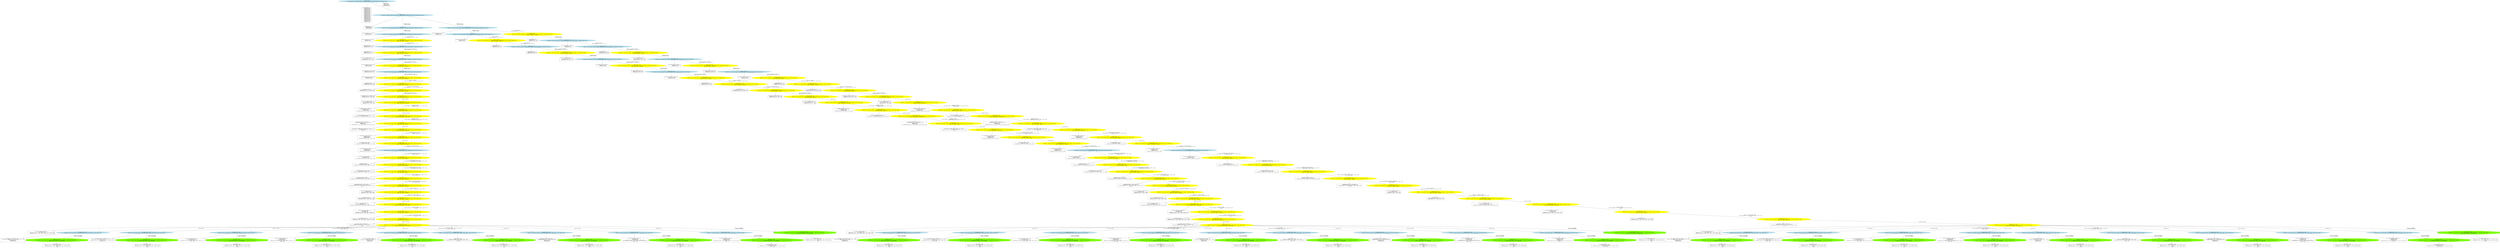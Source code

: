digraph fscn {
EC1 [
	label="EC#1<Ev:1 , H:0>
( Observer:initialstate , ( n1:cp0 , n1:dp0 , n1:dp0 ) , ( n2:cp0 , n2:dp0 , n2:dp0 ) , ( n3:cp0 , n3:dp0 , n3:dp0 ) , ( n4:cp0 , n4:dp0 , n4:dp0 ) )"
	color=lightblue
	shape=ellipse
	style=filled
]
EC1 -> ED1
ED1 [
	label="ControlProcess.tau=tau_0
	ControlProcess.cl=0
	DataProcess1.tau=tau_0
	DataProcess1.cl=0
	DataProcess2.tau=tau_1
	DataProcess2.cl=0
	ControlProcess.tau=tau_1
	ControlProcess.cl=0
	DataProcess1.tau=tau_2
	DataProcess1.cl=0
	DataProcess2.tau=tau_3
	DataProcess2.cl=0
	ControlProcess.tau=tau_2
	ControlProcess.cl=0
	DataProcess1.tau=tau_4
	DataProcess1.cl=0
	DataProcess2.tau=tau_5
	DataProcess2.cl=0
	ControlProcess.tau=tau_3
	ControlProcess.cl=0
	DataProcess1.tau=tau_6
	DataProcess1.cl=0
	DataProcess2.tau=tau_7
	DataProcess2.cl=0
	"
	shape=box
]
EC1 -> EC2 [
	label="fired cp0->cp_init
	fired cp0->cp_init
	fired cp0->cp_init
	fired cp0->cp_init
	fired initialstate->o_startup
	"
]
EC2 [
	label="EC#2<Ev:2 , H:1>
( Observer:o0 , ( n1:cp0_init , n1:dp0 , n1:dp0 ) , ( n2:cp0_init , n2:dp0 , n2:dp0 ) , ( n3:cp0_init , n3:dp0 , n3:dp0 ) , ( n4:cp0_init , n4:dp0 , n4:dp0 ) )"
	color=lightblue
	shape=ellipse
	style=filled
]
EC2 -> ED2
ED2 [
	label="ControlProcess.tau=4
	ControlProcess.tau=4
	ControlProcess.tau=4
	ControlProcess.tau=4
	"
	shape=box
]
EC2 -> EC5 [
	label="fired cp0_init->cp_init
	OUTPUT n1:Log( INIT )
	"
]
EC2 -> EC7 [
	label="fired cp0_init->cp_init
	OUTPUT n3:Log( INIT )
	"
]
EC5 [
	label="EC#5<Ev:5 , H:2>
( Observer:o0 , ( n1:cp1 , n1:dp0 , n1:dp0 ) , ( n2:cp0_init , n2:dp0 , n2:dp0 ) , ( n3:cp0_init , n3:dp0 , n3:dp0 ) , ( n4:cp0_init , n4:dp0 , n4:dp0 ) )"
	color=lightblue
	shape=ellipse
	style=filled
]
EC5 -> ED5
ED5 [
	label="NC: ((t_4 < 4) && (0 <= (t_4 + -2)))
	DataProcess1.cl=z_0
	DataProcess2.cl=z_0
	"
	shape=box
]
EC5 -> EC23 [
	label="fired cp0_init->cp_init
	OUTPUT n3:Log( INIT )
	"
]
EC7 [
	label="EC#7<Ev:7 , H:2>
( Observer:o0 , ( n1:cp0_init , n1:dp0 , n1:dp0 ) , ( n2:cp0_init , n2:dp0 , n2:dp0 ) , ( n3:cp1 , n3:dp0 , n3:dp0 ) , ( n4:cp0_init , n4:dp0 , n4:dp0 ) )"
	color=lightblue
	shape=ellipse
	style=filled
]
EC7 -> ED7
ED7 [
	label="NC: ((t_6 < 4) && (0 <= (t_6 + -2)))
	DataProcess1.cl=z_2
	DataProcess2.cl=z_2
	"
	shape=box
]
EC7 -> EC33 [
	label="fired cp0_init->cp_init
	OUTPUT n1:Log( INIT )
	"
]
EC7 -> EC35 [
	label="fired cp1->cp_sendCM
	output n3:ControlMsg( [ 0 , 0 ] , (z_2 + z_22) )
	"
]
EC23 [
	label="EC#23<Ev:23 , H:3>
( Observer:o0 , ( n1:cp1 , n1:dp0 , n1:dp0 ) , ( n2:cp0_init , n2:dp0 , n2:dp0 ) , ( n3:cp1 , n3:dp0 , n3:dp0 ) , ( n4:cp0_init , n4:dp0 , n4:dp0 ) )"
	color=lightblue
	shape=ellipse
	style=filled
]
EC23 -> ED23
ED23 [
	label="NC: ((t_17 < 4) && (0 <= (t_17 + -2)))
	DataProcess1.cl=z_14
	DataProcess2.cl=z_14
	"
	shape=box
]
EC23 -> EC123 [
	label="fired cp1->cp_sendCM
	output n3:ControlMsg( [ 0 , 0 ] , (z_14 + z_86) )
	"
]
EC33 [
	label="EC#33<Ev:33 , H:3>
( Observer:o0 , ( n1:cp1 , n1:dp0 , n1:dp0 ) , ( n2:cp0_init , n2:dp0 , n2:dp0 ) , ( n3:cp1 , n3:dp0 , n3:dp0 ) , ( n4:cp0_init , n4:dp0 , n4:dp0 ) )"
	color=lightblue
	shape=ellipse
	style=filled
]
EC33 -> ED33
ED33 [
	label="NC: ((t_22 < 4) && (0 <= (t_22 + -2)))
	DataProcess1.cl=z_20
	DataProcess2.cl=z_20
	"
	shape=box
]
EC33 -> EC177 [
	label="fired cp1->cp_sendCM
	output n3:ControlMsg( [ 0 , 0 ] , (z_126 + z_2) )
	"
]
EC35 [
	label="EC#35<Ev:35 , H:3>
( Observer:o0 , ( n1:cp0_init , n1:dp0 , n1:dp0 ) , ( n2:cp0_init , n2:dp0 , n2:dp0 ) , ( n3:cp2 , n3:dp0 , n3:dp0 ) , ( n4:cp0_init , n4:dp0 , n4:dp0 ) )
tpid#1->inst::Trickle.n3->ControlMsg"
	color=yellow
	shape=ellipse
	style=filled
]
EC35 -> ED35
ED35 [
	label="ControlProcess.cl=z_22
	DataProcess1.cl=(z_2 + z_22)
	DataProcess2.cl=(z_2 + z_22)
	"
	shape=box
]
EC35 -> EC187 [
	label="fired cp0_init->cp_init
	OUTPUT n1:Log( INIT )
	"
]
EC123 [
	label="EC#123<Ev:45 , H:4>
( Observer:o0 , ( n1:cp1 , n1:dp0 , n1:dp0 ) , ( n2:cp0_init , n2:dp0 , n2:dp0 ) , ( n3:cp2 , n3:dp0 , n3:dp0 ) , ( n4:cp0_init , n4:dp0 , n4:dp0 ) )
tpid#1->inst::Trickle.n3->ControlMsg"
	color=yellow
	shape=ellipse
	style=filled
]
EC123 -> ED123
ED123 [
	label="ControlProcess.cl=z_86
	DataProcess1.cl=(z_14 + z_86)
	DataProcess2.cl=(z_14 + z_86)
	"
	shape=box
]
EC123 -> EC244 [
	label="fired cp1->cp_sendCM
	output n1:ControlMsg( [ 1 , 1 ] , (z_0 + z_172) )
	"
]
EC177 [
	label="EC#177<Ev:49 , H:4>
( Observer:o0 , ( n1:cp1 , n1:dp0 , n1:dp0 ) , ( n2:cp0_init , n2:dp0 , n2:dp0 ) , ( n3:cp2 , n3:dp0 , n3:dp0 ) , ( n4:cp0_init , n4:dp0 , n4:dp0 ) )
tpid#1->inst::Trickle.n3->ControlMsg"
	color=yellow
	shape=ellipse
	style=filled
]
EC177 -> ED177
ED177 [
	label="ControlProcess.cl=z_126
	DataProcess1.cl=(z_126 + z_2)
	DataProcess2.cl=(z_126 + z_2)
	"
	shape=box
]
EC177 -> EC267 [
	label="fired cp1->cp_sendCM
	output n1:ControlMsg( [ 1 , 1 ] , (z_188 + z_20) )
	"
]
EC187 [
	label="EC#187<Ev:53 , H:4>
( Observer:o0 , ( n1:cp1 , n1:dp0 , n1:dp0 ) , ( n2:cp0_init , n2:dp0 , n2:dp0 ) , ( n3:cp2 , n3:dp0 , n3:dp0 ) , ( n4:cp0_init , n4:dp0 , n4:dp0 ) )"
	color=lightblue
	shape=ellipse
	style=filled
]
EC187 -> ED187
ED187 [
	label="NC: ((t_104 < 4) && (0 <= (t_104 + -2)))
	DataProcess1.cl=z_132
	DataProcess2.cl=z_132
	"
	shape=box
]
EC187 -> EC290 [
	label="fired cp1->cp_sendCM
	output n1:ControlMsg( [ 1 , 1 ] , (z_132 + z_204) )
	"
]
EC244 [
	label="EC#244<Ev:72 , H:5>
( Observer:o0 , ( n1:cp2 , n1:dp0 , n1:dp0 ) , ( n2:cp0_init , n2:dp0 , n2:dp0 ) , ( n3:cp2 , n3:dp0 , n3:dp0 ) , ( n4:cp0_init , n4:dp0 , n4:dp0 ) )"
	color=lightblue
	shape=ellipse
	style=filled
]
EC244 -> ED244
ED244 [
	label="ControlProcess.cl=z_172
	DataProcess1.cl=(z_0 + z_172)
	DataProcess2.cl=(z_0 + z_172)
	"
	shape=box
]
EC244 -> EC407 [
	label="fired cp2->cp2_receiveCM_inconsistent
	input n1:ControlMsg( [ 0 , 0 ] , (z_14 + z_86) )
	"
]
EC267 [
	label="EC#267<Ev:95 , H:5>
( Observer:o0 , ( n1:cp2 , n1:dp0 , n1:dp0 ) , ( n2:cp0_init , n2:dp0 , n2:dp0 ) , ( n3:cp2 , n3:dp0 , n3:dp0 ) , ( n4:cp0_init , n4:dp0 , n4:dp0 ) )"
	color=lightblue
	shape=ellipse
	style=filled
]
EC267 -> ED267
ED267 [
	label="ControlProcess.cl=z_188
	DataProcess1.cl=(z_188 + z_20)
	DataProcess2.cl=(z_188 + z_20)
	"
	shape=box
]
EC267 -> EC546 [
	label="fired cp2->cp2_receiveCM_inconsistent
	input n1:ControlMsg( [ 0 , 0 ] , (z_126 + z_2) )
	"
]
EC290 [
	label="EC#290<Ev:118 , H:5>
( Observer:o0 , ( n1:cp2 , n1:dp0 , n1:dp0 ) , ( n2:cp0_init , n2:dp0 , n2:dp0 ) , ( n3:cp2 , n3:dp0 , n3:dp0 ) , ( n4:cp0_init , n4:dp0 , n4:dp0 ) )"
	color=lightblue
	shape=ellipse
	style=filled
]
EC290 -> ED290
ED290 [
	label="ControlProcess.cl=z_204
	DataProcess1.cl=(z_132 + z_204)
	DataProcess2.cl=(z_132 + z_204)
	"
	shape=box
]
EC290 -> EC685 [
	label="fired cp2->cp2_receiveCM_inconsistent
	input n1:ControlMsg( [ 0 , 0 ] , (z_2 + z_22) )
	"
]
EC407 [
	label="EC#407<Ev:163 , H:6>
( Observer:o0 , ( n1:cp1 , n1:dp0 , n1:dp0 ) , ( n2:cp0_init , n2:dp0 , n2:dp0 ) , ( n3:cp2 , n3:dp0 , n3:dp0 ) , ( n4:cp0_init , n4:dp0 , n4:dp0 ) )
tpid#2->inst::Trickle.n1->ControlMsg"
	color=yellow
	shape=ellipse
	style=filled
]
EC407 -> ED407
ED407 [
	label="NC: ((t_229 < 4) && (0 <= (t_229 + -2)))
	ControlProcess.cl=0
	DataProcess1.cl=(z_0 + z_172 + z_280)
	DataProcess2.cl=(z_0 + z_172 + z_280)
	"
	shape=box
]
EC407 -> EC974 [
	label="fired cp0_init->cp_init
	OUTPUT n2:Log( INIT )
	"
]
EC546 [
	label="EC#546<Ev:176 , H:6>
( Observer:o0 , ( n1:cp1 , n1:dp0 , n1:dp0 ) , ( n2:cp0_init , n2:dp0 , n2:dp0 ) , ( n3:cp2 , n3:dp0 , n3:dp0 ) , ( n4:cp0_init , n4:dp0 , n4:dp0 ) )
tpid#2->inst::Trickle.n1->ControlMsg"
	color=yellow
	shape=ellipse
	style=filled
]
EC546 -> ED546
ED546 [
	label="NC: ((t_306 < 4) && (0 <= (t_306 + -2)))
	ControlProcess.cl=0
	DataProcess1.cl=(z_188 + z_20 + z_372)
	DataProcess2.cl=(z_188 + z_20 + z_372)
	"
	shape=box
]
EC546 -> EC1056 [
	label="fired cp0_init->cp_init
	OUTPUT n2:Log( INIT )
	"
]
EC685 [
	label="EC#685<Ev:189 , H:6>
( Observer:o0 , ( n1:cp1 , n1:dp0 , n1:dp0 ) , ( n2:cp0_init , n2:dp0 , n2:dp0 ) , ( n3:cp2 , n3:dp0 , n3:dp0 ) , ( n4:cp0_init , n4:dp0 , n4:dp0 ) )
tpid#2->inst::Trickle.n1->ControlMsg"
	color=yellow
	shape=ellipse
	style=filled
]
EC685 -> ED685
ED685 [
	label="NC: ((t_383 < 4) && (0 <= (t_383 + -2)))
	ControlProcess.cl=0
	DataProcess1.cl=(z_132 + z_204 + z_464)
	DataProcess2.cl=(z_132 + z_204 + z_464)
	"
	shape=box
]
EC685 -> EC1138 [
	label="fired cp0_init->cp_init
	OUTPUT n2:Log( INIT )
	"
]
EC974 [
	label="EC#974<Ev:251 , H:7>
( Observer:o0 , ( n1:cp1 , n1:dp0 , n1:dp0 ) , ( n2:cp1 , n2:dp0 , n2:dp0 ) , ( n3:cp2 , n3:dp0 , n3:dp0 ) , ( n4:cp0_init , n4:dp0 , n4:dp0 ) )"
	color=lightblue
	shape=ellipse
	style=filled
]
EC974 -> ED974
ED974 [
	label="NC: ((t_514 < 4) && (0 <= (t_514 + -2)))
	DataProcess1.cl=z_645
	DataProcess2.cl=z_645
	"
	shape=box
]
EC974 -> EC1550 [
	label="fired cp1->cp1_receiveCM_inconsistent
	input n2:ControlMsg( [ 1 , 1 ] , (z_0 + z_172) )
	"
]
EC1056 [
	label="EC#1056<Ev:333 , H:7>
( Observer:o0 , ( n1:cp1 , n1:dp0 , n1:dp0 ) , ( n2:cp1 , n2:dp0 , n2:dp0 ) , ( n3:cp2 , n3:dp0 , n3:dp0 ) , ( n4:cp0_init , n4:dp0 , n4:dp0 ) )"
	color=lightblue
	shape=ellipse
	style=filled
]
EC1056 -> ED1056
ED1056 [
	label="NC: ((t_549 < 4) && (0 <= (t_549 + -2)))
	DataProcess1.cl=z_697
	DataProcess2.cl=z_697
	"
	shape=box
]
EC1056 -> EC2102 [
	label="fired cp1->cp1_receiveCM_inconsistent
	input n2:ControlMsg( [ 1 , 1 ] , (z_188 + z_20) )
	"
]
EC1138 [
	label="EC#1138<Ev:415 , H:7>
( Observer:o0 , ( n1:cp1 , n1:dp0 , n1:dp0 ) , ( n2:cp1 , n2:dp0 , n2:dp0 ) , ( n3:cp2 , n3:dp0 , n3:dp0 ) , ( n4:cp0_init , n4:dp0 , n4:dp0 ) )"
	color=lightblue
	shape=ellipse
	style=filled
]
EC1138 -> ED1138
ED1138 [
	label="NC: ((t_584 < 4) && (0 <= (t_584 + -2)))
	DataProcess1.cl=z_749
	DataProcess2.cl=z_749
	"
	shape=box
]
EC1138 -> EC2654 [
	label="fired cp1->cp1_receiveCM_inconsistent
	input n2:ControlMsg( [ 1 , 1 ] , (z_132 + z_204) )
	"
]
EC1550 [
	label="EC#1550<Ev:473 , H:8>
( Observer:o0 , ( n1:cp1 , n1:dp0 , n1:dp0 ) , ( n2:cp1 , n2:dp0 , n2:dp0 ) , ( n3:cp2 , n3:dp0 , n3:dp0 ) , ( n4:cp0_init , n4:dp0 , n4:dp0 ) )
tpid#3->inst::Trickle.n2->ControlMsg"
	color=yellow
	shape=ellipse
	style=filled
]
EC1550 -> ED1550
ED1550 [
	label="NC: ((t_758 < 4) && (0 <= (t_758 + -2)))
	DataProcess1.cl=(z_645 + z_997)
	DataProcess2.cl=(z_645 + z_997)
	"
	shape=box
]
EC1550 -> EC3062 [
	label="fired cp0_init->cp_init
	OUTPUT n4:Log( INIT )
	"
]
EC2102 [
	label="EC#2102<Ev:478 , H:8>
( Observer:o0 , ( n1:cp1 , n1:dp0 , n1:dp0 ) , ( n2:cp1 , n2:dp0 , n2:dp0 ) , ( n3:cp2 , n3:dp0 , n3:dp0 ) , ( n4:cp0_init , n4:dp0 , n4:dp0 ) )
tpid#3->inst::Trickle.n2->ControlMsg"
	color=yellow
	shape=ellipse
	style=filled
]
EC2102 -> ED2102
ED2102 [
	label="NC: ((t_981 < 4) && (0 <= (t_981 + -2)))
	DataProcess1.cl=(z_1325 + z_697)
	DataProcess2.cl=(z_1325 + z_697)
	"
	shape=box
]
EC2102 -> EC3107 [
	label="fired cp0_init->cp_init
	OUTPUT n4:Log( INIT )
	"
]
EC2654 [
	label="EC#2654<Ev:483 , H:8>
( Observer:o0 , ( n1:cp1 , n1:dp0 , n1:dp0 ) , ( n2:cp1 , n2:dp0 , n2:dp0 ) , ( n3:cp2 , n3:dp0 , n3:dp0 ) , ( n4:cp0_init , n4:dp0 , n4:dp0 ) )
tpid#3->inst::Trickle.n2->ControlMsg"
	color=yellow
	shape=ellipse
	style=filled
]
EC2654 -> ED2654
ED2654 [
	label="NC: ((t_1204 < 4) && (0 <= (t_1204 + -2)))
	DataProcess1.cl=(z_1653 + z_749)
	DataProcess2.cl=(z_1653 + z_749)
	"
	shape=box
]
EC2654 -> EC3152 [
	label="fired cp0_init->cp_init
	OUTPUT n4:Log( INIT )
	"
]
EC3062 [
	label="EC#3062<Ev:512 , H:9>
( Observer:o0 , ( n1:cp1 , n1:dp0 , n1:dp0 ) , ( n2:cp1 , n2:dp0 , n2:dp0 ) , ( n3:cp2 , n3:dp0 , n3:dp0 ) , ( n4:cp1 , n4:dp0 , n4:dp0 ) )"
	color=lightblue
	shape=ellipse
	style=filled
]
EC3062 -> ED3062
ED3062 [
	label="NC: ((t_1342 < 4) && (0 <= (t_1342 + -2)))
	DataProcess1.cl=z_1887
	DataProcess2.cl=z_1887
	"
	shape=box
]
EC3062 -> EC3413 [
	label="fired cp1->cp1_receiveCM_consistent
	input n4:ControlMsg( [ 0 , 0 ] , (z_14 + z_86) )
	"
]
EC3107 [
	label="EC#3107<Ev:557 , H:9>
( Observer:o0 , ( n1:cp1 , n1:dp0 , n1:dp0 ) , ( n2:cp1 , n2:dp0 , n2:dp0 ) , ( n3:cp2 , n3:dp0 , n3:dp0 ) , ( n4:cp1 , n4:dp0 , n4:dp0 ) )"
	color=lightblue
	shape=ellipse
	style=filled
]
EC3107 -> ED3107
ED3107 [
	label="NC: ((t_1361 < 4) && (0 <= (t_1361 + -2)))
	DataProcess1.cl=z_1907
	DataProcess2.cl=z_1907
	"
	shape=box
]
EC3107 -> EC3819 [
	label="fired cp1->cp1_receiveCM_consistent
	input n4:ControlMsg( [ 0 , 0 ] , (z_126 + z_2) )
	"
]
EC3152 [
	label="EC#3152<Ev:602 , H:9>
( Observer:o0 , ( n1:cp1 , n1:dp0 , n1:dp0 ) , ( n2:cp1 , n2:dp0 , n2:dp0 ) , ( n3:cp2 , n3:dp0 , n3:dp0 ) , ( n4:cp1 , n4:dp0 , n4:dp0 ) )"
	color=lightblue
	shape=ellipse
	style=filled
]
EC3152 -> ED3152
ED3152 [
	label="NC: ((t_1380 < 4) && (0 <= (t_1380 + -2)))
	DataProcess1.cl=z_1927
	DataProcess2.cl=z_1927
	"
	shape=box
]
EC3152 -> EC4225 [
	label="fired cp1->cp1_receiveCM_consistent
	input n4:ControlMsg( [ 0 , 0 ] , (z_2 + z_22) )
	"
]
EC3413 [
	label="EC#3413<Ev:623 , H:10>
( Observer:o0 , ( n1:cp1 , n1:dp0 , n1:dp0 ) , ( n2:cp1 , n2:dp0 , n2:dp0 ) , ( n3:cp2 , n3:dp0 , n3:dp0 ) , ( n4:cp1 , n4:dp0 , n4:dp0 ) )
tpid#4->inst::Trickle.n4->ControlMsg"
	color=yellow
	shape=ellipse
	style=filled
]
EC3413 -> ED3413
ED3413 [
	label="ControlProcess.cl=z_2043
	DataProcess1.cl=(z_1887 + z_2043)
	DataProcess2.cl=(z_1887 + z_2043)
	"
	shape=box
]
EC3413 -> EC4409 [
	label="fired cp1->cp_sendCM
	output n1:ControlMsg( [ 1 , 1 ] , (z_0 + z_172 + z_2484 + z_280) )
	"
]
EC3819 [
	label="EC#3819<Ev:628 , H:10>
( Observer:o0 , ( n1:cp1 , n1:dp0 , n1:dp0 ) , ( n2:cp1 , n2:dp0 , n2:dp0 ) , ( n3:cp2 , n3:dp0 , n3:dp0 ) , ( n4:cp1 , n4:dp0 , n4:dp0 ) )
tpid#4->inst::Trickle.n4->ControlMsg"
	color=yellow
	shape=ellipse
	style=filled
]
EC3819 -> ED3819
ED3819 [
	label="ControlProcess.cl=z_2223
	DataProcess1.cl=(z_1907 + z_2223)
	DataProcess2.cl=(z_1907 + z_2223)
	"
	shape=box
]
EC3819 -> EC4454 [
	label="fired cp1->cp_sendCM
	output n1:ControlMsg( [ 1 , 1 ] , (z_188 + z_20 + z_2504 + z_372) )
	"
]
EC4225 [
	label="EC#4225<Ev:633 , H:10>
( Observer:o0 , ( n1:cp1 , n1:dp0 , n1:dp0 ) , ( n2:cp1 , n2:dp0 , n2:dp0 ) , ( n3:cp2 , n3:dp0 , n3:dp0 ) , ( n4:cp1 , n4:dp0 , n4:dp0 ) )
tpid#4->inst::Trickle.n4->ControlMsg"
	color=yellow
	shape=ellipse
	style=filled
]
EC4225 -> ED4225
ED4225 [
	label="ControlProcess.cl=z_2403
	DataProcess1.cl=(z_1927 + z_2403)
	DataProcess2.cl=(z_1927 + z_2403)
	"
	shape=box
]
EC4225 -> EC4499 [
	label="fired cp1->cp_sendCM
	output n1:ControlMsg( [ 1 , 1 ] , (z_132 + z_204 + z_2524 + z_464) )
	"
]
EC4409 [
	label="EC#4409<Ev:656 , H:11>
( Observer:o0 , ( n1:cp2 , n1:dp0 , n1:dp0 ) , ( n2:cp1 , n2:dp0 , n2:dp0 ) , ( n3:cp2 , n3:dp0 , n3:dp0 ) , ( n4:cp1 , n4:dp0 , n4:dp0 ) )
tpid#5->inst::Trickle.n1->ControlMsg"
	color=yellow
	shape=ellipse
	style=filled
]
EC4409 -> ED4409
ED4409 [
	label="ControlProcess.cl=z_2484
	DataProcess1.cl=(z_0 + z_172 + z_2484 + z_280)
	DataProcess2.cl=(z_0 + z_172 + z_2484 + z_280)
	"
	shape=box
]
EC4409 -> EC4709 [
	label="fired cp1->cp1_receiveCM_inconsistent
	input n2:ControlMsg( [ 1 , 1 ] , (z_0 + z_172 + z_2484 + z_280) )
	"
]
EC4454 [
	label="EC#4454<Ev:701 , H:11>
( Observer:o0 , ( n1:cp2 , n1:dp0 , n1:dp0 ) , ( n2:cp1 , n2:dp0 , n2:dp0 ) , ( n3:cp2 , n3:dp0 , n3:dp0 ) , ( n4:cp1 , n4:dp0 , n4:dp0 ) )
tpid#5->inst::Trickle.n1->ControlMsg"
	color=yellow
	shape=ellipse
	style=filled
]
EC4454 -> ED4454
ED4454 [
	label="ControlProcess.cl=z_2504
	DataProcess1.cl=(z_188 + z_20 + z_2504 + z_372)
	DataProcess2.cl=(z_188 + z_20 + z_2504 + z_372)
	"
	shape=box
]
EC4454 -> EC5115 [
	label="fired cp1->cp1_receiveCM_inconsistent
	input n2:ControlMsg( [ 1 , 1 ] , (z_188 + z_20 + z_2504 + z_372) )
	"
]
EC4499 [
	label="EC#4499<Ev:746 , H:11>
( Observer:o0 , ( n1:cp2 , n1:dp0 , n1:dp0 ) , ( n2:cp1 , n2:dp0 , n2:dp0 ) , ( n3:cp2 , n3:dp0 , n3:dp0 ) , ( n4:cp1 , n4:dp0 , n4:dp0 ) )
tpid#5->inst::Trickle.n1->ControlMsg"
	color=yellow
	shape=ellipse
	style=filled
]
EC4499 -> ED4499
ED4499 [
	label="ControlProcess.cl=z_2524
	DataProcess1.cl=(z_132 + z_204 + z_2524 + z_464)
	DataProcess2.cl=(z_132 + z_204 + z_2524 + z_464)
	"
	shape=box
]
EC4499 -> EC5521 [
	label="fired cp1->cp1_receiveCM_inconsistent
	input n2:ControlMsg( [ 1 , 1 ] , (z_132 + z_204 + z_2524 + z_464) )
	"
]
EC4709 [
	label="EC#4709<Ev:771 , H:12>
( Observer:o0 , ( n1:cp2 , n1:dp0 , n1:dp0 ) , ( n2:cp1 , n2:dp0 , n2:dp0 ) , ( n3:cp2 , n3:dp0 , n3:dp0 ) , ( n4:cp1 , n4:dp0 , n4:dp0 ) )
tpid#6->inst::Trickle.n2->ControlMsg"
	color=yellow
	shape=ellipse
	style=filled
]
EC4709 -> ED4709
ED4709 [
	label="NC: ((t_1948 < 4) && (0 <= (t_1948 + -2)))
	DataProcess1.cl=(z_2617 + z_645 + z_997)
	DataProcess2.cl=(z_2617 + z_645 + z_997)
	"
	shape=box
]
EC4709 -> EC5748 [
	label="fired cp2->cp2_receiveCM_inconsistent
	input n3:ControlMsg( [ 1 , 1 ] , (z_0 + z_172) )
	"
]
EC5115 [
	label="EC#5115<Ev:772 , H:12>
( Observer:o0 , ( n1:cp2 , n1:dp0 , n1:dp0 ) , ( n2:cp1 , n2:dp0 , n2:dp0 ) , ( n3:cp2 , n3:dp0 , n3:dp0 ) , ( n4:cp1 , n4:dp0 , n4:dp0 ) )
tpid#6->inst::Trickle.n2->ControlMsg"
	color=yellow
	shape=ellipse
	style=filled
]
EC5115 -> ED5115
ED5115 [
	label="NC: ((t_2067 < 4) && (0 <= (t_2067 + -2)))
	DataProcess1.cl=(z_1325 + z_2797 + z_697)
	DataProcess2.cl=(z_1325 + z_2797 + z_697)
	"
	shape=box
]
EC5115 -> EC5757 [
	label="fired cp2->cp2_receiveCM_inconsistent
	input n3:ControlMsg( [ 1 , 1 ] , (z_188 + z_20) )
	"
]
EC5521 [
	label="EC#5521<Ev:773 , H:12>
( Observer:o0 , ( n1:cp2 , n1:dp0 , n1:dp0 ) , ( n2:cp1 , n2:dp0 , n2:dp0 ) , ( n3:cp2 , n3:dp0 , n3:dp0 ) , ( n4:cp1 , n4:dp0 , n4:dp0 ) )
tpid#6->inst::Trickle.n2->ControlMsg"
	color=yellow
	shape=ellipse
	style=filled
]
EC5521 -> ED5521
ED5521 [
	label="NC: ((t_2186 < 4) && (0 <= (t_2186 + -2)))
	DataProcess1.cl=(z_1653 + z_2977 + z_749)
	DataProcess2.cl=(z_1653 + z_2977 + z_749)
	"
	shape=box
]
EC5521 -> EC5766 [
	label="fired cp2->cp2_receiveCM_inconsistent
	input n3:ControlMsg( [ 1 , 1 ] , (z_132 + z_204) )
	"
]
EC5748 [
	label="EC#5748<Ev:780 , H:13>
( Observer:o0 , ( n1:cp2 , n1:dp0 , n1:dp0 ) , ( n2:cp1 , n2:dp0 , n2:dp0 ) , ( n3:cp1 , n3:dp0 , n3:dp0 ) , ( n4:cp1 , n4:dp0 , n4:dp0 ) )
tpid#7->inst::Trickle.n3->ControlMsg"
	color=yellow
	shape=ellipse
	style=filled
]
EC5748 -> ED5748
ED5748 [
	label="NC: ((t_2252 < 4) && (0 <= (t_2252 + -2)))
	ControlProcess.cl=0
	DataProcess1.cl=(z_14 + z_3078 + z_86)
	DataProcess2.cl=(z_14 + z_3078 + z_86)
	"
	shape=box
]
EC5748 -> EC5822 [
	label="fired dp0->dp_init
	"
]
EC5757 [
	label="EC#5757<Ev:789 , H:13>
( Observer:o0 , ( n1:cp2 , n1:dp0 , n1:dp0 ) , ( n2:cp1 , n2:dp0 , n2:dp0 ) , ( n3:cp1 , n3:dp0 , n3:dp0 ) , ( n4:cp1 , n4:dp0 , n4:dp0 ) )
tpid#7->inst::Trickle.n3->ControlMsg"
	color=yellow
	shape=ellipse
	style=filled
]
EC5757 -> ED5757
ED5757 [
	label="NC: ((t_2255 < 4) && (0 <= (t_2255 + -2)))
	ControlProcess.cl=0
	DataProcess1.cl=(z_126 + z_2 + z_3082)
	DataProcess2.cl=(z_126 + z_2 + z_3082)
	"
	shape=box
]
EC5757 -> EC5904 [
	label="fired dp0->dp_init
	"
]
EC5766 [
	label="EC#5766<Ev:798 , H:13>
( Observer:o0 , ( n1:cp2 , n1:dp0 , n1:dp0 ) , ( n2:cp1 , n2:dp0 , n2:dp0 ) , ( n3:cp1 , n3:dp0 , n3:dp0 ) , ( n4:cp1 , n4:dp0 , n4:dp0 ) )
tpid#7->inst::Trickle.n3->ControlMsg"
	color=yellow
	shape=ellipse
	style=filled
]
EC5766 -> ED5766
ED5766 [
	label="NC: ((t_2258 < 4) && (0 <= (t_2258 + -2)))
	ControlProcess.cl=0
	DataProcess1.cl=(z_2 + z_22 + z_3086)
	DataProcess2.cl=(z_2 + z_22 + z_3086)
	"
	shape=box
]
EC5766 -> EC5986 [
	label="fired dp0->dp_init
	"
]
EC5822 [
	label="EC#5822<Ev:801 , H:14>
( Observer:o0 , ( n1:cp2 , n1:dp1 , n1:dp0 ) , ( n2:cp1 , n2:dp0 , n2:dp0 ) , ( n3:cp1 , n3:dp0 , n3:dp0 ) , ( n4:cp1 , n4:dp0 , n4:dp0 ) )
tpid#8->Node.DataProcess1->dp0.dp_init"
	color=yellow
	shape=ellipse
	style=filled
]
EC5822 -> ED5822
ED5822 [
	label="NC: ((t_5886 < 4) && (0 <= (t_5886 + -2)))
	ControlProcess.cl=(z_2484 + z_3112)
	DataProcess1.tau=4
	DataProcess1.cl=0
	DataProcess2.cl=(z_0 + z_172 + z_2484 + z_280 + z_3112)
	"
	shape=box
]
EC5822 -> EC6016 [
	label="fired dp1->dp_sendDM
	output n1:DataMsg( { 1 , FRAGMENT_0 , 0 } , (z_0 + z_172 + z_2484 + z_280 + 
	z_3112 + z_3196) )
	"
]
EC5904 [
	label="EC#5904<Ev:802 , H:14>
( Observer:o0 , ( n1:cp2 , n1:dp1 , n1:dp0 ) , ( n2:cp1 , n2:dp0 , n2:dp0 ) , ( n3:cp1 , n3:dp0 , n3:dp0 ) , ( n4:cp1 , n4:dp0 , n4:dp0 ) )
tpid#8->Node.DataProcess1->dp0.dp_init"
	color=yellow
	shape=ellipse
	style=filled
]
EC5904 -> ED5904
ED5904 [
	label="NC: ((t_5954 < 4) && (0 <= (t_5954 + -2)))
	ControlProcess.cl=(z_2504 + z_3148)
	DataProcess1.tau=4
	DataProcess1.cl=0
	DataProcess2.cl=(z_188 + z_20 + z_2504 + z_3148 + z_372)
	"
	shape=box
]
EC5904 -> EC6027 [
	label="fired dp1->dp_sendDM
	output n1:DataMsg( { 1 , FRAGMENT_0 , 0 } , (z_188 + z_20 + z_2504 + z_3148 + 
	z_3200 + z_372) )
	"
]
EC5986 [
	label="EC#5986<Ev:803 , H:14>
( Observer:o0 , ( n1:cp2 , n1:dp1 , n1:dp0 ) , ( n2:cp1 , n2:dp0 , n2:dp0 ) , ( n3:cp1 , n3:dp0 , n3:dp0 ) , ( n4:cp1 , n4:dp0 , n4:dp0 ) )
tpid#8->Node.DataProcess1->dp0.dp_init"
	color=yellow
	shape=ellipse
	style=filled
]
EC5986 -> ED5986
ED5986 [
	label="NC: ((t_6022 < 4) && (0 <= (t_6022 + -2)))
	ControlProcess.cl=(z_2524 + z_3184)
	DataProcess1.tau=4
	DataProcess1.cl=0
	DataProcess2.cl=(z_132 + z_204 + z_2524 + z_3184 + z_464)
	"
	shape=box
]
EC5986 -> EC6038 [
	label="fired dp1->dp_sendDM
	output n1:DataMsg( { 1 , FRAGMENT_0 , 0 } , (z_132 + z_204 + z_2524 + z_3184 + 
	z_3204 + z_464) )
	"
]
EC6016 [
	label="EC#6016<Ev:805 , H:15>
( Observer:o0 , ( n1:cp2 , n1:dp2 , n1:dp0 ) , ( n2:cp1 , n2:dp0 , n2:dp0 ) , ( n3:cp1 , n3:dp0 , n3:dp0 ) , ( n4:cp1 , n4:dp0 , n4:dp0 ) )
tpid#9->inst::Trickle.n1->DataMsg"
	color=yellow
	shape=ellipse
	style=filled
]
EC6016 -> ED6016
ED6016 [
	label="ControlProcess.cl=(z_2484 + z_3112 + z_3196)
	DataProcess1.cl=z_3196
	DataProcess2.cl=(z_0 + z_172 + z_2484 + z_280 + z_3112 + z_3196)
	"
	shape=box
]
EC6016 -> EC6060 [
	label="fired dp2->dp_resetTau
	"
]
EC6027 [
	label="EC#6027<Ev:816 , H:15>
( Observer:o0 , ( n1:cp2 , n1:dp2 , n1:dp0 ) , ( n2:cp1 , n2:dp0 , n2:dp0 ) , ( n3:cp1 , n3:dp0 , n3:dp0 ) , ( n4:cp1 , n4:dp0 , n4:dp0 ) )
tpid#9->inst::Trickle.n1->DataMsg"
	color=yellow
	shape=ellipse
	style=filled
]
EC6027 -> ED6027
ED6027 [
	label="ControlProcess.cl=(z_2504 + z_3148 + z_3200)
	DataProcess1.cl=z_3200
	DataProcess2.cl=(z_188 + z_20 + z_2504 + z_3148 + z_3200 + z_372)
	"
	shape=box
]
EC6027 -> EC6179 [
	label="fired dp2->dp_resetTau
	"
]
EC6038 [
	label="EC#6038<Ev:827 , H:15>
( Observer:o0 , ( n1:cp2 , n1:dp2 , n1:dp0 ) , ( n2:cp1 , n2:dp0 , n2:dp0 ) , ( n3:cp1 , n3:dp0 , n3:dp0 ) , ( n4:cp1 , n4:dp0 , n4:dp0 ) )
tpid#9->inst::Trickle.n1->DataMsg"
	color=yellow
	shape=ellipse
	style=filled
]
EC6038 -> ED6038
ED6038 [
	label="ControlProcess.cl=(z_2524 + z_3184 + z_3204)
	DataProcess1.cl=z_3204
	DataProcess2.cl=(z_132 + z_204 + z_2524 + z_3184 + z_3204 + z_464)
	"
	shape=box
]
EC6038 -> EC6298 [
	label="fired dp2->dp_resetTau
	"
]
EC6060 [
	label="EC#6060<Ev:837 , H:16>
( Observer:o0 , ( n1:cp2 , n1:dp1 , n1:dp0 ) , ( n2:cp1 , n2:dp0 , n2:dp0 ) , ( n3:cp1 , n3:dp0 , n3:dp0 ) , ( n4:cp1 , n4:dp0 , n4:dp0 ) )
tpid#10->Node.DataProcess1->dp2.dp_resetTau"
	color=yellow
	shape=ellipse
	style=filled
]
EC6060 -> ED6060
ED6060 [
	label="NC: ((t_6073 < 8) && (0 <= (t_6073 + -4)))
	ControlProcess.cl=(z_2484 + z_3112 + z_3196 + z_3212)
	DataProcess1.tau=8
	DataProcess1.cl=0
	DataProcess2.cl=(z_0 + z_172 + z_2484 + z_280 + z_3112 + z_3196 + z_3212)
	"
	shape=box
]
EC6060 -> EC6406 [
	label="fired dp1->dp_sendDM
	output n1:DataMsg( { 1 , FRAGMENT_0 , 0 } , (z_0 + z_172 + z_2484 + z_280 + 
	z_3112 + z_3196 + z_3212 + z_3340) )
	"
]
EC6179 [
	label="EC#6179<Ev:838 , H:16>
( Observer:o0 , ( n1:cp2 , n1:dp1 , n1:dp0 ) , ( n2:cp1 , n2:dp0 , n2:dp0 ) , ( n3:cp1 , n3:dp0 , n3:dp0 ) , ( n4:cp1 , n4:dp0 , n4:dp0 ) )
tpid#10->Node.DataProcess1->dp2.dp_resetTau"
	color=yellow
	shape=ellipse
	style=filled
]
EC6179 -> ED6179
ED6179 [
	label="NC: ((t_6146 < 8) && (0 <= (t_6146 + -4)))
	ControlProcess.cl=(z_2504 + z_3148 + z_3200 + z_3256)
	DataProcess1.tau=8
	DataProcess1.cl=0
	DataProcess2.cl=(z_188 + z_20 + z_2504 + z_3148 + z_3200 + z_3256 + z_372)
	"
	shape=box
]
EC6179 -> EC6417 [
	label="fired dp1->dp_sendDM
	output n1:DataMsg( { 1 , FRAGMENT_0 , 0 } , (z_188 + z_20 + z_2504 + z_3148 + 
	z_3200 + z_3256 + z_3344 + z_372) )
	"
]
EC6298 [
	label="EC#6298<Ev:839 , H:16>
( Observer:o0 , ( n1:cp2 , n1:dp1 , n1:dp0 ) , ( n2:cp1 , n2:dp0 , n2:dp0 ) , ( n3:cp1 , n3:dp0 , n3:dp0 ) , ( n4:cp1 , n4:dp0 , n4:dp0 ) )
tpid#10->Node.DataProcess1->dp2.dp_resetTau"
	color=yellow
	shape=ellipse
	style=filled
]
EC6298 -> ED6298
ED6298 [
	label="NC: ((t_6219 < 8) && (0 <= (t_6219 + -4)))
	ControlProcess.cl=(z_2524 + z_3184 + z_3204 + z_3300)
	DataProcess1.tau=8
	DataProcess1.cl=0
	DataProcess2.cl=(z_132 + z_204 + z_2524 + z_3184 + z_3204 + z_3300 + z_464)
	"
	shape=box
]
EC6298 -> EC6428 [
	label="fired dp1->dp_sendDM
	output n1:DataMsg( { 1 , FRAGMENT_0 , 0 } , (z_132 + z_204 + z_2524 + z_3184 + 
	z_3204 + z_3300 + z_3348 + z_464) )
	"
]
EC6406 [
	label="EC#6406<Ev:841 , H:17>
( Observer:o0 , ( n1:cp2 , n1:dp2 , n1:dp0 ) , ( n2:cp1 , n2:dp0 , n2:dp0 ) , ( n3:cp1 , n3:dp0 , n3:dp0 ) , ( n4:cp1 , n4:dp0 , n4:dp0 ) )
tpid#11->inst::Trickle.n1->DataMsg"
	color=yellow
	shape=ellipse
	style=filled
]
EC6406 -> ED6406
ED6406 [
	label="ControlProcess.cl=(z_2484 + z_3112 + z_3196 + z_3212 + z_3340)
	DataProcess1.cl=z_3340
	DataProcess2.cl=(z_0 + z_172 + z_2484 + z_280 + z_3112 + z_3196 + z_3212 + 
	z_3340)
	"
	shape=box
]
EC6406 -> EC6453 [
	label="fired dp0->dp_init
	"
]
EC6417 [
	label="EC#6417<Ev:852 , H:17>
( Observer:o0 , ( n1:cp2 , n1:dp2 , n1:dp0 ) , ( n2:cp1 , n2:dp0 , n2:dp0 ) , ( n3:cp1 , n3:dp0 , n3:dp0 ) , ( n4:cp1 , n4:dp0 , n4:dp0 ) )
tpid#11->inst::Trickle.n1->DataMsg"
	color=yellow
	shape=ellipse
	style=filled
]
EC6417 -> ED6417
ED6417 [
	label="ControlProcess.cl=(z_2504 + z_3148 + z_3200 + z_3256 + z_3344)
	DataProcess1.cl=z_3344
	DataProcess2.cl=(z_188 + z_20 + z_2504 + z_3148 + z_3200 + z_3256 + z_3344 + 
	z_372)
	"
	shape=box
]
EC6417 -> EC6573 [
	label="fired dp0->dp_init
	"
]
EC6428 [
	label="EC#6428<Ev:863 , H:17>
( Observer:o0 , ( n1:cp2 , n1:dp2 , n1:dp0 ) , ( n2:cp1 , n2:dp0 , n2:dp0 ) , ( n3:cp1 , n3:dp0 , n3:dp0 ) , ( n4:cp1 , n4:dp0 , n4:dp0 ) )
tpid#11->inst::Trickle.n1->DataMsg"
	color=yellow
	shape=ellipse
	style=filled
]
EC6428 -> ED6428
ED6428 [
	label="ControlProcess.cl=(z_2524 + z_3184 + z_3204 + z_3300 + z_3348)
	DataProcess1.cl=z_3348
	DataProcess2.cl=(z_132 + z_204 + z_2524 + z_3184 + z_3204 + z_3300 + z_3348 + 
	z_464)
	"
	shape=box
]
EC6428 -> EC6693 [
	label="fired dp0->dp_init
	"
]
EC6453 [
	label="EC#6453<Ev:873 , H:18>
( Observer:o0 , ( n1:cp2 , n1:dp2 , n1:dp0 ) , ( n2:cp1 , n2:dp1 , n2:dp0 ) , ( n3:cp1 , n3:dp0 , n3:dp0 ) , ( n4:cp1 , n4:dp0 , n4:dp0 ) )
tpid#12->Node.DataProcess1->dp0.dp_init"
	color=yellow
	shape=ellipse
	style=filled
]
EC6453 -> ED6453
ED6453 [
	label="NC: ((t_6315 < 4) && (0 <= (t_6315 + -2)))
	ControlProcess.cl=z_3357
	DataProcess1.tau=4
	DataProcess1.cl=0
	DataProcess2.cl=(z_2617 + z_3357 + z_645 + z_997)
	"
	shape=box
]
EC6453 -> EC6802 [
	label="fired dp1->dp1_receiveDM_consistent
	input n2:DataMsg( { 1 , FRAGMENT_0 , 0 } , (z_0 + z_172 + z_2484 + z_280 + 
	z_3112 + z_3196) )
	"
]
EC6573 [
	label="EC#6573<Ev:874 , H:18>
( Observer:o0 , ( n1:cp2 , n1:dp2 , n1:dp0 ) , ( n2:cp1 , n2:dp1 , n2:dp0 ) , ( n3:cp1 , n3:dp0 , n3:dp0 ) , ( n4:cp1 , n4:dp0 , n4:dp0 ) )
tpid#12->Node.DataProcess1->dp0.dp_init"
	color=yellow
	shape=ellipse
	style=filled
]
EC6573 -> ED6573
ED6573 [
	label="NC: ((t_6389 < 4) && (0 <= (t_6389 + -2)))
	ControlProcess.cl=z_3401
	DataProcess1.tau=4
	DataProcess1.cl=0
	DataProcess2.cl=(z_1325 + z_2797 + z_3401 + z_697)
	"
	shape=box
]
EC6573 -> EC6813 [
	label="fired dp1->dp1_receiveDM_consistent
	input n2:DataMsg( { 1 , FRAGMENT_0 , 0 } , (z_188 + z_20 + z_2504 + z_3148 + 
	z_3200 + z_372) )
	"
]
EC6693 [
	label="EC#6693<Ev:875 , H:18>
( Observer:o0 , ( n1:cp2 , n1:dp2 , n1:dp0 ) , ( n2:cp1 , n2:dp1 , n2:dp0 ) , ( n3:cp1 , n3:dp0 , n3:dp0 ) , ( n4:cp1 , n4:dp0 , n4:dp0 ) )
tpid#12->Node.DataProcess1->dp0.dp_init"
	color=yellow
	shape=ellipse
	style=filled
]
EC6693 -> ED6693
ED6693 [
	label="NC: ((t_6463 < 4) && (0 <= (t_6463 + -2)))
	ControlProcess.cl=z_3445
	DataProcess1.tau=4
	DataProcess1.cl=0
	DataProcess2.cl=(z_1653 + z_2977 + z_3445 + z_749)
	"
	shape=box
]
EC6693 -> EC6824 [
	label="fired dp1->dp1_receiveDM_consistent
	input n2:DataMsg( { 1 , FRAGMENT_0 , 0 } , (z_132 + z_204 + z_2524 + z_3184 + 
	z_3204 + z_464) )
	"
]
EC6802 [
	label="EC#6802<Ev:880 , H:19>
( Observer:o0 , ( n1:cp2 , n1:dp2 , n1:dp0 ) , ( n2:cp1 , n2:dp1 , n2:dp0 ) , ( n3:cp1 , n3:dp0 , n3:dp0 ) , ( n4:cp1 , n4:dp0 , n4:dp0 ) )
tpid#13->inst::Trickle.n2->DataMsg"
	color=yellow
	shape=ellipse
	style=filled
]
EC6802 -> ED6802
ED6802 [
	label="ControlProcess.cl=(z_3357 + z_3485)
	DataProcess1.cl=z_3485
	DataProcess2.cl=(z_2617 + z_3357 + z_3485 + z_645 + z_997)
	"
	shape=box
]
EC6802 -> EC6883 [
	label="fired dp0->dp_init
	"
]
EC6813 [
	label="EC#6813<Ev:891 , H:19>
( Observer:o0 , ( n1:cp2 , n1:dp2 , n1:dp0 ) , ( n2:cp1 , n2:dp1 , n2:dp0 ) , ( n3:cp1 , n3:dp0 , n3:dp0 ) , ( n4:cp1 , n4:dp0 , n4:dp0 ) )
tpid#13->inst::Trickle.n2->DataMsg"
	color=yellow
	shape=ellipse
	style=filled
]
EC6813 -> ED6813
ED6813 [
	label="ControlProcess.cl=(z_3401 + z_3489)
	DataProcess1.cl=z_3489
	DataProcess2.cl=(z_1325 + z_2797 + z_3401 + z_3489 + z_697)
	"
	shape=box
]
EC6813 -> EC7004 [
	label="fired dp0->dp_init
	"
]
EC6824 [
	label="EC#6824<Ev:902 , H:19>
( Observer:o0 , ( n1:cp2 , n1:dp2 , n1:dp0 ) , ( n2:cp1 , n2:dp1 , n2:dp0 ) , ( n3:cp1 , n3:dp0 , n3:dp0 ) , ( n4:cp1 , n4:dp0 , n4:dp0 ) )
tpid#13->inst::Trickle.n2->DataMsg"
	color=yellow
	shape=ellipse
	style=filled
]
EC6824 -> ED6824
ED6824 [
	label="ControlProcess.cl=(z_3445 + z_3493)
	DataProcess1.cl=z_3493
	DataProcess2.cl=(z_1653 + z_2977 + z_3445 + z_3493 + z_749)
	"
	shape=box
]
EC6824 -> EC7125 [
	label="fired dp0->dp_init
	"
]
EC6883 [
	label="EC#6883<Ev:909 , H:20>
( Observer:o0 , ( n1:cp2 , n1:dp2 , n1:dp0 ) , ( n2:cp1 , n2:dp1 , n2:dp0 ) , ( n3:cp1 , n3:dp1 , n3:dp0 ) , ( n4:cp1 , n4:dp0 , n4:dp0 ) )
tpid#14->Node.DataProcess1->dp0.dp_init"
	color=yellow
	shape=ellipse
	style=filled
]
EC6883 -> ED6883
ED6883 [
	label="NC: ((t_6579 < 4) && (0 <= (t_6579 + -2)))
	ControlProcess.cl=z_3514
	DataProcess1.tau=4
	DataProcess1.cl=0
	DataProcess2.cl=(z_14 + z_3078 + z_3514 + z_86)
	"
	shape=box
]
EC6883 -> EC7202 [
	label="fired cp1->cp1_receiveCM_inconsistent
	input n3:ControlMsg( [ 1 , 1 ] , (z_0 + z_172 + z_2484 + z_280) )
	"
]
EC7004 [
	label="EC#7004<Ev:910 , H:20>
( Observer:o0 , ( n1:cp2 , n1:dp2 , n1:dp0 ) , ( n2:cp1 , n2:dp1 , n2:dp0 ) , ( n3:cp1 , n3:dp1 , n3:dp0 ) , ( n4:cp1 , n4:dp0 , n4:dp0 ) )
tpid#14->Node.DataProcess1->dp0.dp_init"
	color=yellow
	shape=ellipse
	style=filled
]
EC7004 -> ED7004
ED7004 [
	label="NC: ((t_6652 < 4) && (0 <= (t_6652 + -2)))
	ControlProcess.cl=z_3558
	DataProcess1.tau=4
	DataProcess1.cl=0
	DataProcess2.cl=(z_126 + z_2 + z_3082 + z_3558)
	"
	shape=box
]
EC7004 -> EC7213 [
	label="fired cp1->cp1_receiveCM_inconsistent
	input n3:ControlMsg( [ 1 , 1 ] , (z_188 + z_20 + z_2504 + z_372) )
	"
]
EC7125 [
	label="EC#7125<Ev:911 , H:20>
( Observer:o0 , ( n1:cp2 , n1:dp2 , n1:dp0 ) , ( n2:cp1 , n2:dp1 , n2:dp0 ) , ( n3:cp1 , n3:dp1 , n3:dp0 ) , ( n4:cp1 , n4:dp0 , n4:dp0 ) )
tpid#14->Node.DataProcess1->dp0.dp_init"
	color=yellow
	shape=ellipse
	style=filled
]
EC7125 -> ED7125
ED7125 [
	label="NC: ((t_6725 < 4) && (0 <= (t_6725 + -2)))
	ControlProcess.cl=z_3602
	DataProcess1.tau=4
	DataProcess1.cl=0
	DataProcess2.cl=(z_2 + z_22 + z_3086 + z_3602)
	"
	shape=box
]
EC7125 -> EC7224 [
	label="fired cp1->cp1_receiveCM_inconsistent
	input n3:ControlMsg( [ 1 , 1 ] , (z_132 + z_204 + z_2524 + z_464) )
	"
]
EC7202 [
	label="EC#7202<Ev:920 , H:21>
( Observer:o0 , ( n1:cp2 , n1:dp2 , n1:dp0 ) , ( n2:cp1 , n2:dp1 , n2:dp0 ) , ( n3:cp1 , n3:dp1 , n3:dp0 ) , ( n4:cp1 , n4:dp0 , n4:dp0 ) )"
	color=lightblue
	shape=ellipse
	style=filled
]
EC7202 -> ED7202
ED7202 [
	label="NC: ((t_2572 < 4) && (0 <= (t_2572 + -2)))
	ControlProcess.cl=0
	DataProcess1.cl=z_3630
	DataProcess2.cl=(z_14 + z_3078 + z_3514 + z_3630 + z_86)
	"
	shape=box
]
EC7202 -> EC7320 [
	label="fired dp1->dp1_receiveDM_consistent
	input n3:DataMsg( { 1 , FRAGMENT_0 , 0 } , (z_0 + z_172 + z_2484 + z_280 + 
	z_3112 + z_3196) )
	"
]
EC7213 [
	label="EC#7213<Ev:931 , H:21>
( Observer:o0 , ( n1:cp2 , n1:dp2 , n1:dp0 ) , ( n2:cp1 , n2:dp1 , n2:dp0 ) , ( n3:cp1 , n3:dp1 , n3:dp0 ) , ( n4:cp1 , n4:dp0 , n4:dp0 ) )"
	color=lightblue
	shape=ellipse
	style=filled
]
EC7213 -> ED7213
ED7213 [
	label="NC: ((t_2574 < 4) && (0 <= (t_2574 + -2)))
	ControlProcess.cl=0
	DataProcess1.cl=z_3634
	DataProcess2.cl=(z_126 + z_2 + z_3082 + z_3558 + z_3634)
	"
	shape=box
]
EC7213 -> EC7440 [
	label="fired dp1->dp1_receiveDM_consistent
	input n3:DataMsg( { 1 , FRAGMENT_0 , 0 } , (z_188 + z_20 + z_2504 + z_3148 + 
	z_3200 + z_372) )
	"
]
EC7224 [
	label="EC#7224<Ev:942 , H:21>
( Observer:o0 , ( n1:cp2 , n1:dp2 , n1:dp0 ) , ( n2:cp1 , n2:dp1 , n2:dp0 ) , ( n3:cp1 , n3:dp1 , n3:dp0 ) , ( n4:cp1 , n4:dp0 , n4:dp0 ) )"
	color=lightblue
	shape=ellipse
	style=filled
]
EC7224 -> ED7224
ED7224 [
	label="NC: ((t_2576 < 4) && (0 <= (t_2576 + -2)))
	ControlProcess.cl=0
	DataProcess1.cl=z_3638
	DataProcess2.cl=(z_2 + z_22 + z_3086 + z_3602 + z_3638)
	"
	shape=box
]
EC7224 -> EC7560 [
	label="fired dp1->dp1_receiveDM_consistent
	input n3:DataMsg( { 1 , FRAGMENT_0 , 0 } , (z_132 + z_204 + z_2524 + z_3184 + 
	z_3204 + z_464) )
	"
]
EC7320 [
	label="EC#7320<Ev:945 , H:22>
( Observer:o0 , ( n1:cp2 , n1:dp2 , n1:dp0 ) , ( n2:cp1 , n2:dp1 , n2:dp0 ) , ( n3:cp1 , n3:dp1 , n3:dp0 ) , ( n4:cp1 , n4:dp0 , n4:dp0 ) )
tpid#15->inst::Trickle.n3->DataMsg"
	color=yellow
	shape=ellipse
	style=filled
]
EC7320 -> ED7320
ED7320 [
	label="ControlProcess.cl=z_3674
	DataProcess1.cl=(z_3630 + z_3674)
	DataProcess2.cl=(z_14 + z_3078 + z_3514 + z_3630 + z_3674 + z_86)
	"
	shape=box
]
EC7320 -> EC7591 [
	label="fired dp1->dp1_receiveDM_consistent
	input n2:DataMsg( { 1 , FRAGMENT_0 , 0 } , (z_0 + z_172 + z_2484 + z_280 + 
	z_3112 + z_3196 + z_3212 + z_3340) )
	"
]
EC7440 [
	label="EC#7440<Ev:946 , H:22>
( Observer:o0 , ( n1:cp2 , n1:dp2 , n1:dp0 ) , ( n2:cp1 , n2:dp1 , n2:dp0 ) , ( n3:cp1 , n3:dp1 , n3:dp0 ) , ( n4:cp1 , n4:dp0 , n4:dp0 ) )
tpid#15->inst::Trickle.n3->DataMsg"
	color=yellow
	shape=ellipse
	style=filled
]
EC7440 -> ED7440
ED7440 [
	label="ControlProcess.cl=z_3718
	DataProcess1.cl=(z_3634 + z_3718)
	DataProcess2.cl=(z_126 + z_2 + z_3082 + z_3558 + z_3634 + z_3718)
	"
	shape=box
]
EC7440 -> EC7603 [
	label="fired dp1->dp1_receiveDM_consistent
	input n2:DataMsg( { 1 , FRAGMENT_0 , 0 } , (z_188 + z_20 + z_2504 + z_3148 + 
	z_3200 + z_3256 + z_3344 + z_372) )
	"
]
EC7560 [
	label="EC#7560<Ev:947 , H:22>
( Observer:o0 , ( n1:cp2 , n1:dp2 , n1:dp0 ) , ( n2:cp1 , n2:dp1 , n2:dp0 ) , ( n3:cp1 , n3:dp1 , n3:dp0 ) , ( n4:cp1 , n4:dp0 , n4:dp0 ) )
tpid#15->inst::Trickle.n3->DataMsg"
	color=yellow
	shape=ellipse
	style=filled
]
EC7560 -> ED7560
ED7560 [
	label="ControlProcess.cl=z_3762
	DataProcess1.cl=(z_3638 + z_3762)
	DataProcess2.cl=(z_2 + z_22 + z_3086 + z_3602 + z_3638 + z_3762)
	"
	shape=box
]
EC7560 -> EC7615 [
	label="fired dp1->dp1_receiveDM_consistent
	input n2:DataMsg( { 1 , FRAGMENT_0 , 0 } , (z_132 + z_204 + z_2524 + z_3184 + 
	z_3204 + z_3300 + z_3348 + z_464) )
	"
]
EC7591 [
	label="EC#7591<Ev:952 , H:23>
( Observer:o0 , ( n1:cp2 , n1:dp2 , n1:dp0 ) , ( n2:cp1 , n2:dp1 , n2:dp0 ) , ( n3:cp1 , n3:dp1 , n3:dp0 ) , ( n4:cp1 , n4:dp0 , n4:dp0 ) )
tpid#16->inst::Trickle.n2->DataMsg"
	color=yellow
	shape=ellipse
	style=filled
]
EC7591 -> ED7591
ED7591 [
	label="ControlProcess.cl=(z_3357 + z_3485 + z_3773)
	DataProcess1.cl=(z_3485 + z_3773)
	DataProcess2.cl=(z_2617 + z_3357 + z_3485 + z_3773 + z_645 + z_997)
	"
	shape=box
]
EC7591 -> EC7677 [
	label="fired dp1->dp1_receiveDM_consistent
	input n3:DataMsg( { 1 , FRAGMENT_0 , 0 } , (z_0 + z_172 + z_2484 + z_280 + 
	z_3112 + z_3196 + z_3212 + z_3340) )
	"
]
EC7603 [
	label="EC#7603<Ev:964 , H:23>
( Observer:o0 , ( n1:cp2 , n1:dp2 , n1:dp0 ) , ( n2:cp1 , n2:dp1 , n2:dp0 ) , ( n3:cp1 , n3:dp1 , n3:dp0 ) , ( n4:cp1 , n4:dp0 , n4:dp0 ) )
tpid#16->inst::Trickle.n2->DataMsg"
	color=yellow
	shape=ellipse
	style=filled
]
EC7603 -> ED7603
ED7603 [
	label="ControlProcess.cl=(z_3401 + z_3489 + z_3777)
	DataProcess1.cl=(z_3489 + z_3777)
	DataProcess2.cl=(z_1325 + z_2797 + z_3401 + z_3489 + z_3777 + z_697)
	"
	shape=box
]
EC7603 -> EC7820 [
	label="fired dp1->dp1_receiveDM_consistent
	input n3:DataMsg( { 1 , FRAGMENT_0 , 0 } , (z_188 + z_20 + z_2504 + z_3148 + 
	z_3200 + z_3256 + z_3344 + z_372) )
	"
]
EC7615 [
	label="EC#7615<Ev:976 , H:23>
( Observer:o0 , ( n1:cp2 , n1:dp2 , n1:dp0 ) , ( n2:cp1 , n2:dp1 , n2:dp0 ) , ( n3:cp1 , n3:dp1 , n3:dp0 ) , ( n4:cp1 , n4:dp0 , n4:dp0 ) )
tpid#16->inst::Trickle.n2->DataMsg"
	color=yellow
	shape=ellipse
	style=filled
]
EC7615 -> ED7615
ED7615 [
	label="ControlProcess.cl=(z_3445 + z_3493 + z_3781)
	DataProcess1.cl=(z_3493 + z_3781)
	DataProcess2.cl=(z_1653 + z_2977 + z_3445 + z_3493 + z_3781 + z_749)
	"
	shape=box
]
EC7615 -> EC7963 [
	label="fired dp1->dp1_receiveDM_consistent
	input n3:DataMsg( { 1 , FRAGMENT_0 , 0 } , (z_132 + z_204 + z_2524 + z_3184 + 
	z_3204 + z_3300 + z_3348 + z_464) )
	"
]
EC7677 [
	label="EC#7677<Ev:984 , H:24>
( Observer:o0 , ( n1:cp2 , n1:dp2 , n1:dp0 ) , ( n2:cp1 , n2:dp1 , n2:dp0 ) , ( n3:cp1 , n3:dp1 , n3:dp0 ) , ( n4:cp1 , n4:dp0 , n4:dp0 ) )
tpid#17->inst::Trickle.n3->DataMsg"
	color=yellow
	shape=ellipse
	style=filled
]
EC7677 -> ED7677
ED7677 [
	label="ControlProcess.cl=(z_3674 + z_3802)
	DataProcess1.cl=(z_3630 + z_3674 + z_3802)
	DataProcess2.cl=(z_14 + z_3078 + z_3514 + z_3630 + z_3674 + z_3802 + z_86)
	"
	shape=box
]
EC7677 -> EC8058 [
	label="fired cp1->cp_sendCM
	output n3:ControlMsg( [ 1 , 0 ] , (z_14 + z_3078 + z_3514 + z_3630 + z_3674 + 
	z_3802 + z_3930 + z_86) )
	"
]
EC7820 [
	label="EC#7820<Ev:985 , H:24>
( Observer:o0 , ( n1:cp2 , n1:dp2 , n1:dp0 ) , ( n2:cp1 , n2:dp1 , n2:dp0 ) , ( n3:cp1 , n3:dp1 , n3:dp0 ) , ( n4:cp1 , n4:dp0 , n4:dp0 ) )
tpid#17->inst::Trickle.n3->DataMsg"
	color=yellow
	shape=ellipse
	style=filled
]
EC7820 -> ED7820
ED7820 [
	label="ControlProcess.cl=(z_3718 + z_3850)
	DataProcess1.cl=(z_3634 + z_3718 + z_3850)
	DataProcess2.cl=(z_126 + z_2 + z_3082 + z_3558 + z_3634 + z_3718 + z_3850)
	"
	shape=box
]
EC7820 -> EC8066 [
	label="fired cp1->cp_sendCM
	output n3:ControlMsg( [ 1 , 0 ] , (z_126 + z_2 + z_3082 + z_3558 + z_3634 + 
	z_3718 + z_3850 + z_3934) )
	"
]
EC7963 [
	label="EC#7963<Ev:986 , H:24>
( Observer:o0 , ( n1:cp2 , n1:dp2 , n1:dp0 ) , ( n2:cp1 , n2:dp1 , n2:dp0 ) , ( n3:cp1 , n3:dp1 , n3:dp0 ) , ( n4:cp1 , n4:dp0 , n4:dp0 ) )
tpid#17->inst::Trickle.n3->DataMsg"
	color=yellow
	shape=ellipse
	style=filled
]
EC7963 -> ED7963
ED7963 [
	label="ControlProcess.cl=(z_3762 + z_3898)
	DataProcess1.cl=(z_3638 + z_3762 + z_3898)
	DataProcess2.cl=(z_2 + z_22 + z_3086 + z_3602 + z_3638 + z_3762 + z_3898)
	"
	shape=box
]
EC7963 -> EC8074 [
	label="fired cp1->cp_sendCM
	output n3:ControlMsg( [ 1 , 0 ] , (z_2 + z_22 + z_3086 + z_3602 + z_3638 + 
	z_3762 + z_3898 + z_3938) )
	"
]
EC8058 [
	label="EC#8058<Ev:993 , H:25>
( Observer:o0 , ( n1:cp2 , n1:dp2 , n1:dp0 ) , ( n2:cp1 , n2:dp1 , n2:dp0 ) , ( n3:cp2 , n3:dp1 , n3:dp0 ) , ( n4:cp1 , n4:dp0 , n4:dp0 ) )
tpid#18->inst::Trickle.n3->ControlMsg"
	color=yellow
	shape=ellipse
	style=filled
]
EC8058 -> ED8058
ED8058 [
	label="ControlProcess.cl=(z_3674 + z_3802 + z_3930)
	DataProcess1.cl=(z_3630 + z_3674 + z_3802 + z_3930)
	DataProcess2.cl=(z_14 + z_3078 + z_3514 + z_3630 + z_3674 + z_3802 + z_3930 + 
	z_86)
	"
	shape=box
]
EC8058 -> EC8131 [
	label="fired cp1->cp1_receiveCM_inconsistent
	input n4:ControlMsg( [ 1 , 0 ] , (z_14 + z_3078 + z_3514 + z_3630 + z_3674 + 
	z_3802 + z_3930 + z_86) )
	"
]
EC8066 [
	label="EC#8066<Ev:1001 , H:25>
( Observer:o0 , ( n1:cp2 , n1:dp2 , n1:dp0 ) , ( n2:cp1 , n2:dp1 , n2:dp0 ) , ( n3:cp2 , n3:dp1 , n3:dp0 ) , ( n4:cp1 , n4:dp0 , n4:dp0 ) )
tpid#18->inst::Trickle.n3->ControlMsg"
	color=yellow
	shape=ellipse
	style=filled
]
EC8066 -> ED8066
ED8066 [
	label="ControlProcess.cl=(z_3718 + z_3850 + z_3934)
	DataProcess1.cl=(z_3634 + z_3718 + z_3850 + z_3934)
	DataProcess2.cl=(z_126 + z_2 + z_3082 + z_3558 + z_3634 + z_3718 + z_3850 + 
	z_3934)
	"
	shape=box
]
EC8066 -> EC8197 [
	label="fired cp1->cp1_receiveCM_inconsistent
	input n4:ControlMsg( [ 1 , 0 ] , (z_126 + z_2 + z_3082 + z_3558 + z_3634 + 
	z_3718 + z_3850 + z_3934) )
	"
]
EC8074 [
	label="EC#8074<Ev:1009 , H:25>
( Observer:o0 , ( n1:cp2 , n1:dp2 , n1:dp0 ) , ( n2:cp1 , n2:dp1 , n2:dp0 ) , ( n3:cp2 , n3:dp1 , n3:dp0 ) , ( n4:cp1 , n4:dp0 , n4:dp0 ) )
tpid#18->inst::Trickle.n3->ControlMsg"
	color=yellow
	shape=ellipse
	style=filled
]
EC8074 -> ED8074
ED8074 [
	label="ControlProcess.cl=(z_3762 + z_3898 + z_3938)
	DataProcess1.cl=(z_3638 + z_3762 + z_3898 + z_3938)
	DataProcess2.cl=(z_2 + z_22 + z_3086 + z_3602 + z_3638 + z_3762 + z_3898 + 
	z_3938)
	"
	shape=box
]
EC8074 -> EC8263 [
	label="fired cp1->cp1_receiveCM_inconsistent
	input n4:ControlMsg( [ 1 , 0 ] , (z_2 + z_22 + z_3086 + z_3602 + z_3638 + z_3762 
	+ z_3898 + z_3938) )
	"
]
EC8131 [
	label="EC#8131<Ev:1011 , H:26>
( Observer:o0 , ( n1:cp2 , n1:dp2 , n1:dp0 ) , ( n2:cp1 , n2:dp1 , n2:dp0 ) , ( n3:cp2 , n3:dp1 , n3:dp0 ) , ( n4:cp1 , n4:dp0 , n4:dp0 ) )
tpid#19->inst::Trickle.n4->ControlMsg"
	color=yellow
	shape=ellipse
	style=filled
]
EC8131 -> ED8131
ED8131 [
	label="NC: ((t_2712 < 4) && (0 <= (t_2712 + -2)))
	ControlProcess.cl=0
	DataProcess1.cl=(z_1887 + z_2043 + z_3967)
	DataProcess2.cl=(z_1887 + z_2043 + z_3967)
	"
	shape=box
]
EC8131 -> EC8283 [
	label="fired cp1->cp_sendCM
	output n4:ControlMsg( [ 0 , 0 ] , (z_1887 + z_2043 + z_3967 + z_4039) )
	"
]
EC8197 [
	label="EC#8197<Ev:1012 , H:26>
( Observer:o0 , ( n1:cp2 , n1:dp2 , n1:dp0 ) , ( n2:cp1 , n2:dp1 , n2:dp0 ) , ( n3:cp2 , n3:dp1 , n3:dp0 ) , ( n4:cp1 , n4:dp0 , n4:dp0 ) )
tpid#19->inst::Trickle.n4->ControlMsg"
	color=yellow
	shape=ellipse
	style=filled
]
EC8197 -> ED8197
ED8197 [
	label="NC: ((t_2725 < 4) && (0 <= (t_2725 + -2)))
	ControlProcess.cl=0
	DataProcess1.cl=(z_1907 + z_2223 + z_3999)
	DataProcess2.cl=(z_1907 + z_2223 + z_3999)
	"
	shape=box
]
EC8197 -> EC8293 [
	label="fired cp1->cp_sendCM
	output n4:ControlMsg( [ 0 , 0 ] , (z_1907 + z_2223 + z_3999 + z_4043) )
	"
]
EC8263 [
	label="EC#8263<Ev:1013 , H:26>
( Observer:o0 , ( n1:cp2 , n1:dp2 , n1:dp0 ) , ( n2:cp1 , n2:dp1 , n2:dp0 ) , ( n3:cp2 , n3:dp1 , n3:dp0 ) , ( n4:cp1 , n4:dp0 , n4:dp0 ) )
tpid#19->inst::Trickle.n4->ControlMsg"
	color=yellow
	shape=ellipse
	style=filled
]
EC8263 -> ED8263
ED8263 [
	label="NC: ((t_2738 < 4) && (0 <= (t_2738 + -2)))
	ControlProcess.cl=0
	DataProcess1.cl=(z_1927 + z_2403 + z_4031)
	DataProcess2.cl=(z_1927 + z_2403 + z_4031)
	"
	shape=box
]
EC8263 -> EC8303 [
	label="fired cp1->cp_sendCM
	output n4:ControlMsg( [ 0 , 0 ] , (z_1927 + z_2403 + z_4031 + z_4047) )
	"
]
EC8283 [
	label="EC#8283<Ev:1023 , H:27>
( Observer:o0 , ( n1:cp2 , n1:dp2 , n1:dp0 ) , ( n2:cp1 , n2:dp1 , n2:dp0 ) , ( n3:cp2 , n3:dp1 , n3:dp0 ) , ( n4:cp2 , n4:dp0 , n4:dp0 ) )
tpid#20->inst::Trickle.n4->ControlMsg"
	color=yellow
	shape=ellipse
	style=filled
]
EC8283 -> ED8283
ED8283 [
	label="ControlProcess.cl=z_4039
	DataProcess1.cl=(z_1887 + z_2043 + z_3967 + z_4039)
	DataProcess2.cl=(z_1887 + z_2043 + z_3967 + z_4039)
	"
	shape=box
]
EC8283 -> EC8396 [
	label="fired cp1->cp1_receiveCM_inconsistent
	input n2:ControlMsg( [ 0 , 0 ] , (z_1887 + z_2043 + z_3967 + z_4039) )
	"
]
EC8293 [
	label="EC#8293<Ev:1033 , H:27>
( Observer:o0 , ( n1:cp2 , n1:dp2 , n1:dp0 ) , ( n2:cp1 , n2:dp1 , n2:dp0 ) , ( n3:cp2 , n3:dp1 , n3:dp0 ) , ( n4:cp2 , n4:dp0 , n4:dp0 ) )
tpid#20->inst::Trickle.n4->ControlMsg"
	color=yellow
	shape=ellipse
	style=filled
]
EC8293 -> ED8293
ED8293 [
	label="ControlProcess.cl=z_4043
	DataProcess1.cl=(z_1907 + z_2223 + z_3999 + z_4043)
	DataProcess2.cl=(z_1907 + z_2223 + z_3999 + z_4043)
	"
	shape=box
]
EC8293 -> EC8494 [
	label="fired cp1->cp1_receiveCM_inconsistent
	input n2:ControlMsg( [ 0 , 0 ] , (z_1907 + z_2223 + z_3999 + z_4043) )
	"
]
EC8303 [
	label="EC#8303<Ev:1043 , H:27>
( Observer:o0 , ( n1:cp2 , n1:dp2 , n1:dp0 ) , ( n2:cp1 , n2:dp1 , n2:dp0 ) , ( n3:cp2 , n3:dp1 , n3:dp0 ) , ( n4:cp2 , n4:dp0 , n4:dp0 ) )
tpid#20->inst::Trickle.n4->ControlMsg"
	color=yellow
	shape=ellipse
	style=filled
]
EC8303 -> ED8303
ED8303 [
	label="ControlProcess.cl=z_4047
	DataProcess1.cl=(z_1927 + z_2403 + z_4031 + z_4047)
	DataProcess2.cl=(z_1927 + z_2403 + z_4031 + z_4047)
	"
	shape=box
]
EC8303 -> EC8592 [
	label="fired cp1->cp1_receiveCM_inconsistent
	input n2:ControlMsg( [ 0 , 0 ] , (z_1927 + z_2403 + z_4031 + z_4047) )
	"
]
EC8396 [
	label="EC#8396<Ev:1044 , H:28>
( Observer:o0 , ( n1:cp2 , n1:dp2 , n1:dp0 ) , ( n2:cp1 , n2:dp1 , n2:dp0 ) , ( n3:cp2 , n3:dp1 , n3:dp0 ) , ( n4:cp2 , n4:dp0 , n4:dp0 ) )
tpid#21->inst::Trickle.n2->ControlMsg"
	color=yellow
	shape=ellipse
	style=filled
]
EC8396 -> ED8396
ED8396 [
	label="NC: ((t_2777 < 4) && (0 <= (t_2777 + -2)))
	ControlProcess.cl=0
	DataProcess1.cl=(z_3485 + z_3773 + z_4085)
	DataProcess2.cl=(z_2617 + z_3357 + z_3485 + z_3773 + z_4085 + z_645 + z_997)
	"
	shape=box
]
EC8396 -> EC8607 [
	label="fired cp2->cp_resetTau
	"
]
EC8494 [
	label="EC#8494<Ev:1045 , H:28>
( Observer:o0 , ( n1:cp2 , n1:dp2 , n1:dp0 ) , ( n2:cp1 , n2:dp1 , n2:dp0 ) , ( n3:cp2 , n3:dp1 , n3:dp0 ) , ( n4:cp2 , n4:dp0 , n4:dp0 ) )
tpid#21->inst::Trickle.n2->ControlMsg"
	color=yellow
	shape=ellipse
	style=filled
]
EC8494 -> ED8494
ED8494 [
	label="NC: ((t_2806 < 4) && (0 <= (t_2806 + -2)))
	ControlProcess.cl=0
	DataProcess1.cl=(z_3489 + z_3777 + z_4125)
	DataProcess2.cl=(z_1325 + z_2797 + z_3401 + z_3489 + z_3777 + z_4125 + z_697)
	"
	shape=box
]
EC8494 -> EC8617 [
	label="fired cp2->cp_resetTau
	"
]
EC8592 [
	label="EC#8592<Ev:1046 , H:28>
( Observer:o0 , ( n1:cp2 , n1:dp2 , n1:dp0 ) , ( n2:cp1 , n2:dp1 , n2:dp0 ) , ( n3:cp2 , n3:dp1 , n3:dp0 ) , ( n4:cp2 , n4:dp0 , n4:dp0 ) )
tpid#21->inst::Trickle.n2->ControlMsg"
	color=yellow
	shape=ellipse
	style=filled
]
EC8592 -> ED8592
ED8592 [
	label="NC: ((t_2835 < 4) && (0 <= (t_2835 + -2)))
	ControlProcess.cl=0
	DataProcess1.cl=(z_3493 + z_3781 + z_4165)
	DataProcess2.cl=(z_1653 + z_2977 + z_3445 + z_3493 + z_3781 + z_4165 + z_749)
	"
	shape=box
]
EC8592 -> EC8627 [
	label="fired cp2->cp_resetTau
	"
]
EC8607 [
	label="EC#8607<Ev:1056 , H:29>
( Observer:o0 , ( n1:cp2 , n1:dp2 , n1:dp0 ) , ( n2:cp1 , n2:dp1 , n2:dp0 ) , ( n3:cp2 , n3:dp1 , n3:dp0 ) , ( n4:cp1 , n4:dp0 , n4:dp0 ) )
tpid#22->Node.ControlProcess->cp2.cp_resetTau"
	color=yellow
	shape=ellipse
	style=filled
]
EC8607 -> ED8607
ED8607 [
	label="NC: ((t_2841 < 8) && (0 <= (t_2841 + -4)))
	ControlProcess.tau=8
	ControlProcess.cl=0
	DataProcess1.cl=(z_1887 + z_2043 + z_3967 + z_4039 + z_4171)
	DataProcess2.cl=(z_1887 + z_2043 + z_3967 + z_4039 + z_4171)
	"
	shape=box
]
EC8607 -> EC8724 [
	label="fired cp1->cp_sendCM
	output n4:ControlMsg( [ 0 , 0 ] , (z_1887 + z_2043 + z_3967 + z_4039 + z_4171 + 
	z_4219) )
	"
]
EC8617 [
	label="EC#8617<Ev:1066 , H:29>
( Observer:o0 , ( n1:cp2 , n1:dp2 , n1:dp0 ) , ( n2:cp1 , n2:dp1 , n2:dp0 ) , ( n3:cp2 , n3:dp1 , n3:dp0 ) , ( n4:cp1 , n4:dp0 , n4:dp0 ) )
tpid#22->Node.ControlProcess->cp2.cp_resetTau"
	color=yellow
	shape=ellipse
	style=filled
]
EC8617 -> ED8617
ED8617 [
	label="NC: ((t_2845 < 8) && (0 <= (t_2845 + -4)))
	ControlProcess.tau=8
	ControlProcess.cl=0
	DataProcess1.cl=(z_1907 + z_2223 + z_3999 + z_4043 + z_4175)
	DataProcess2.cl=(z_1907 + z_2223 + z_3999 + z_4043 + z_4175)
	"
	shape=box
]
EC8617 -> EC8821 [
	label="fired cp1->cp_sendCM
	output n4:ControlMsg( [ 0 , 0 ] , (z_1907 + z_2223 + z_3999 + z_4043 + z_4175 + 
	z_4259) )
	"
]
EC8627 [
	label="EC#8627<Ev:1076 , H:29>
( Observer:o0 , ( n1:cp2 , n1:dp2 , n1:dp0 ) , ( n2:cp1 , n2:dp1 , n2:dp0 ) , ( n3:cp2 , n3:dp1 , n3:dp0 ) , ( n4:cp1 , n4:dp0 , n4:dp0 ) )
tpid#22->Node.ControlProcess->cp2.cp_resetTau"
	color=yellow
	shape=ellipse
	style=filled
]
EC8627 -> ED8627
ED8627 [
	label="NC: ((t_2849 < 8) && (0 <= (t_2849 + -4)))
	ControlProcess.tau=8
	ControlProcess.cl=0
	DataProcess1.cl=(z_1927 + z_2403 + z_4031 + z_4047 + z_4179)
	DataProcess2.cl=(z_1927 + z_2403 + z_4031 + z_4047 + z_4179)
	"
	shape=box
]
EC8627 -> EC8918 [
	label="fired cp1->cp_sendCM
	output n4:ControlMsg( [ 0 , 0 ] , (z_1927 + z_2403 + z_4031 + z_4047 + z_4179 + 
	z_4299) )
	"
]
EC8724 [
	label="EC#8724<Ev:1077 , H:30>
( Observer:o0 , ( n1:cp2 , n1:dp2 , n1:dp0 ) , ( n2:cp1 , n2:dp1 , n2:dp0 ) , ( n3:cp2 , n3:dp1 , n3:dp0 ) , ( n4:cp2 , n4:dp0 , n4:dp0 ) )
tpid#23->inst::Trickle.n4->ControlMsg"
	color=yellow
	shape=ellipse
	style=filled
]
EC8724 -> ED8724
ED8724 [
	label="ControlProcess.cl=z_4219
	DataProcess1.cl=(z_1887 + z_2043 + z_3967 + z_4039 + z_4171 + z_4219)
	DataProcess2.cl=(z_1887 + z_2043 + z_3967 + z_4039 + z_4171 + z_4219)
	"
	shape=box
]
EC8724 -> EC8924 [
	label="fired cp1->cp1_receiveCM_inconsistent
	input n2:ControlMsg( [ 0 , 0 ] , (z_1887 + z_2043 + z_3967 + z_4039 + z_4171 + 
	z_4219) )
	"
]
EC8821 [
	label="EC#8821<Ev:1078 , H:30>
( Observer:o0 , ( n1:cp2 , n1:dp2 , n1:dp0 ) , ( n2:cp1 , n2:dp1 , n2:dp0 ) , ( n3:cp2 , n3:dp1 , n3:dp0 ) , ( n4:cp2 , n4:dp0 , n4:dp0 ) )
tpid#23->inst::Trickle.n4->ControlMsg"
	color=yellow
	shape=ellipse
	style=filled
]
EC8821 -> ED8821
ED8821 [
	label="ControlProcess.cl=z_4259
	DataProcess1.cl=(z_1907 + z_2223 + z_3999 + z_4043 + z_4175 + z_4259)
	DataProcess2.cl=(z_1907 + z_2223 + z_3999 + z_4043 + z_4175 + z_4259)
	"
	shape=box
]
EC8821 -> EC8935 [
	label="fired cp1->cp1_receiveCM_inconsistent
	input n2:ControlMsg( [ 0 , 0 ] , (z_1907 + z_2223 + z_3999 + z_4043 + z_4175 + 
	z_4259) )
	"
]
EC8918 [
	label="EC#8918<Ev:1079 , H:30>
( Observer:o0 , ( n1:cp2 , n1:dp2 , n1:dp0 ) , ( n2:cp1 , n2:dp1 , n2:dp0 ) , ( n3:cp2 , n3:dp1 , n3:dp0 ) , ( n4:cp2 , n4:dp0 , n4:dp0 ) )
tpid#23->inst::Trickle.n4->ControlMsg"
	color=yellow
	shape=ellipse
	style=filled
]
EC8918 -> ED8918
ED8918 [
	label="ControlProcess.cl=z_4299
	DataProcess1.cl=(z_1927 + z_2403 + z_4031 + z_4047 + z_4179 + z_4299)
	DataProcess2.cl=(z_1927 + z_2403 + z_4031 + z_4047 + z_4179 + z_4299)
	"
	shape=box
]
EC8918 -> EC8946 [
	label="fired cp1->cp1_receiveCM_inconsistent
	input n2:ControlMsg( [ 0 , 0 ] , (z_1927 + z_2403 + z_4031 + z_4047 + z_4179 + 
	z_4299) )
	"
]
EC8924 [
	label="EC#8924<Ev:1085 , H:31>
( Observer:o0 , ( n1:cp2 , n1:dp2 , n1:dp0 ) , ( n2:cp1 , n2:dp1 , n2:dp0 ) , ( n3:cp2 , n3:dp1 , n3:dp0 ) , ( n4:cp2 , n4:dp0 , n4:dp0 ) )
tpid#24->inst::Trickle.n2->ControlMsg"
	color=yellow
	shape=ellipse
	style=filled
]
EC8924 -> ED8924
ED8924 [
	label="NC: ((t_2960 < 4) && (0 <= (t_2960 + -2)))
	DataProcess1.cl=(z_3485 + z_3773 + z_4085 + z_4301)
	DataProcess2.cl=(z_2617 + z_3357 + z_3485 + z_3773 + z_4085 + z_4301 + z_645 + 
	z_997)
	"
	shape=box
]
EC8924 -> EC9014 [
	label="fired cp2->cp_resetTau
	"
]
EC8935 [
	label="EC#8935<Ev:1096 , H:31>
( Observer:o0 , ( n1:cp2 , n1:dp2 , n1:dp0 ) , ( n2:cp1 , n2:dp1 , n2:dp0 ) , ( n3:cp2 , n3:dp1 , n3:dp0 ) , ( n4:cp2 , n4:dp0 , n4:dp0 ) )
tpid#24->inst::Trickle.n2->ControlMsg"
	color=yellow
	shape=ellipse
	style=filled
]
EC8935 -> ED8935
ED8935 [
	label="NC: ((t_2965 < 4) && (0 <= (t_2965 + -2)))
	DataProcess1.cl=(z_3489 + z_3777 + z_4125 + z_4305)
	DataProcess2.cl=(z_1325 + z_2797 + z_3401 + z_3489 + z_3777 + z_4125 + z_4305 + 
	z_697)
	"
	shape=box
]
EC8935 -> EC9131 [
	label="fired cp2->cp_resetTau
	"
]
EC8946 [
	label="EC#8946<Ev:1107 , H:31>
( Observer:o0 , ( n1:cp2 , n1:dp2 , n1:dp0 ) , ( n2:cp1 , n2:dp1 , n2:dp0 ) , ( n3:cp2 , n3:dp1 , n3:dp0 ) , ( n4:cp2 , n4:dp0 , n4:dp0 ) )
tpid#24->inst::Trickle.n2->ControlMsg"
	color=yellow
	shape=ellipse
	style=filled
]
EC8946 -> ED8946
ED8946 [
	label="NC: ((t_2970 < 4) && (0 <= (t_2970 + -2)))
	DataProcess1.cl=(z_3493 + z_3781 + z_4165 + z_4309)
	DataProcess2.cl=(z_1653 + z_2977 + z_3445 + z_3493 + z_3781 + z_4165 + z_4309 + 
	z_749)
	"
	shape=box
]
EC8946 -> EC9248 [
	label="fired cp2->cp_resetTau
	"
]
EC9014 [
	label="EC#9014<Ev:1113 , H:32>
( Observer:o0 , ( n1:cp2 , n1:dp2 , n1:dp0 ) , ( n2:cp1 , n2:dp1 , n2:dp0 ) , ( n3:cp2 , n3:dp1 , n3:dp0 ) , ( n4:cp1 , n4:dp0 , n4:dp0 ) )
tpid#25->Node.ControlProcess->cp2.cp_resetTau"
	color=yellow
	shape=ellipse
	style=filled
]
EC9014 -> ED9014
ED9014 [
	label="NC: ((t_2998 < 8) && (0 <= (t_2998 + -4)))
	ControlProcess.cl=0
	DataProcess1.cl=(z_1887 + z_2043 + z_3967 + z_4039 + z_4171 + z_4219 + z_4335)
	DataProcess2.cl=(z_1887 + z_2043 + z_3967 + z_4039 + z_4171 + z_4219 + z_4335)
	"
	shape=box
]
EC9014 -> EC9303 [
	label="fired dp0->dp_init
	"
]
EC9014 -> EC9304 [
	label="fired dp2->dp_resetTau
	"
]
EC9014 -> EC9305 [
	label="fired cp2->cp2_receiveCM_inconsistent
	input n1:ControlMsg( [ 1 , 0 ] , (z_14 + z_3078 + z_3514 + z_3630 + z_3674 + 
	z_3802 + z_3930 + z_86) )
	"
]
EC9014 -> EC9306 [
	label="fired cp2->cp_resetTau
	"
]
EC9014 -> EC9307 [
	label="fired dp0->dp_init
	"
]
EC9014 -> EC9308 [
	label="fired cp1->cp_sendCM
	output n2:ControlMsg( [ 1 , 0 ] , (z_2617 + z_3357 + z_3485 + z_3773 + z_4085 + 
	z_4301 + z_4445 + z_645 + z_997) )
	"
]
EC9014 -> EC9309 [
	label="fired dp0->dp_init
	"
]
EC9014 -> EC9310 [
	label="fired cp2->cp_resetTau
	"
]
EC9014 -> EC9311 [
	label="fired dp0->dp_init
	"
]
EC9014 -> EC9312 [
	label="fired cp1->cp_CTRL_EXPIR
	OUTPUT n4:Log( TERMINE )
	"
]
EC9131 [
	label="EC#9131<Ev:1114 , H:32>
( Observer:o0 , ( n1:cp2 , n1:dp2 , n1:dp0 ) , ( n2:cp1 , n2:dp1 , n2:dp0 ) , ( n3:cp2 , n3:dp1 , n3:dp0 ) , ( n4:cp1 , n4:dp0 , n4:dp0 ) )
tpid#25->Node.ControlProcess->cp2.cp_resetTau"
	color=yellow
	shape=ellipse
	style=filled
]
EC9131 -> ED9131
ED9131 [
	label="NC: ((t_3048 < 8) && (0 <= (t_3048 + -4)))
	ControlProcess.cl=0
	DataProcess1.cl=(z_1907 + z_2223 + z_3999 + z_4043 + z_4175 + z_4259 + z_4379)
	DataProcess2.cl=(z_1907 + z_2223 + z_3999 + z_4043 + z_4175 + z_4259 + z_4379)
	"
	shape=box
]
EC9131 -> EC9313 [
	label="fired dp0->dp_init
	"
]
EC9131 -> EC9314 [
	label="fired dp2->dp_resetTau
	"
]
EC9131 -> EC9315 [
	label="fired cp2->cp2_receiveCM_inconsistent
	input n1:ControlMsg( [ 1 , 0 ] , (z_126 + z_2 + z_3082 + z_3558 + z_3634 + 
	z_3718 + z_3850 + z_3934) )
	"
]
EC9131 -> EC9316 [
	label="fired cp2->cp_resetTau
	"
]
EC9131 -> EC9317 [
	label="fired dp0->dp_init
	"
]
EC9131 -> EC9318 [
	label="fired cp1->cp_sendCM
	output n2:ControlMsg( [ 1 , 0 ] , (z_1325 + z_2797 + z_3401 + z_3489 + z_3777 + 
	z_4125 + z_4305 + z_4449 + z_697) )
	"
]
EC9131 -> EC9319 [
	label="fired dp0->dp_init
	"
]
EC9131 -> EC9320 [
	label="fired cp2->cp_resetTau
	"
]
EC9131 -> EC9321 [
	label="fired dp0->dp_init
	"
]
EC9131 -> EC9322 [
	label="fired cp1->cp_CTRL_EXPIR
	OUTPUT n4:Log( TERMINE )
	"
]
EC9248 [
	label="EC#9248<Ev:1115 , H:32>
( Observer:o0 , ( n1:cp2 , n1:dp2 , n1:dp0 ) , ( n2:cp1 , n2:dp1 , n2:dp0 ) , ( n3:cp2 , n3:dp1 , n3:dp0 ) , ( n4:cp1 , n4:dp0 , n4:dp0 ) )
tpid#25->Node.ControlProcess->cp2.cp_resetTau"
	color=yellow
	shape=ellipse
	style=filled
]
EC9248 -> ED9248
ED9248 [
	label="NC: ((t_3098 < 8) && (0 <= (t_3098 + -4)))
	ControlProcess.cl=0
	DataProcess1.cl=(z_1927 + z_2403 + z_4031 + z_4047 + z_4179 + z_4299 + z_4423)
	DataProcess2.cl=(z_1927 + z_2403 + z_4031 + z_4047 + z_4179 + z_4299 + z_4423)
	"
	shape=box
]
EC9248 -> EC9323 [
	label="fired dp0->dp_init
	"
]
EC9248 -> EC9324 [
	label="fired dp2->dp_resetTau
	"
]
EC9248 -> EC9325 [
	label="fired cp2->cp2_receiveCM_inconsistent
	input n1:ControlMsg( [ 1 , 0 ] , (z_2 + z_22 + z_3086 + z_3602 + z_3638 + z_3762 
	+ z_3898 + z_3938) )
	"
]
EC9248 -> EC9326 [
	label="fired cp2->cp_resetTau
	"
]
EC9248 -> EC9327 [
	label="fired dp0->dp_init
	"
]
EC9248 -> EC9328 [
	label="fired cp1->cp_sendCM
	output n2:ControlMsg( [ 1 , 0 ] , (z_1653 + z_2977 + z_3445 + z_3493 + z_3781 + 
	z_4165 + z_4309 + z_4453 + z_749) )
	"
]
EC9248 -> EC9329 [
	label="fired dp0->dp_init
	"
]
EC9248 -> EC9330 [
	label="fired cp2->cp_resetTau
	"
]
EC9248 -> EC9331 [
	label="fired dp0->dp_init
	"
]
EC9248 -> EC9332 [
	label="fired cp1->cp_CTRL_EXPIR
	OUTPUT n4:Log( TERMINE )
	"
]
EC9303 [
	label="EC#9303<Ev:1116 , H:33>
( Observer:o0 , ( n1:cp2 , n1:dp2 , n1:dp1 ) , ( n2:cp1 , n2:dp1 , n2:dp0 ) , ( n3:cp2 , n3:dp1 , n3:dp0 ) , ( n4:cp1 , n4:dp0 , n4:dp0 ) )"
	color=lightblue
	shape=ellipse
	style=filled
]
EC9303 -> ED9303
ED9303 [
	label="NC: ((t_7931 < 4) && (0 <= (t_7931 + -2)))
	ControlProcess.cl=(z_2484 + z_3112 + z_3196 + z_3212 + z_3340 + z_4444)
	DataProcess1.cl=(z_3340 + z_4444)
	DataProcess2.tau=4
	DataProcess2.cl=0
	"
	shape=box
]
EC9303 -> EC9342 [
	label="fired cp1->cp_CTRL_EXPIR
	OUTPUT n4:Log( TERMINE )
	"
]
EC9304 [
	label="EC#9304<Ev:1117 , H:33>
( Observer:o0 , ( n1:cp2 , n1:dp1 , n1:dp0 ) , ( n2:cp1 , n2:dp1 , n2:dp0 ) , ( n3:cp2 , n3:dp1 , n3:dp0 ) , ( n4:cp1 , n4:dp0 , n4:dp0 ) )"
	color=lightblue
	shape=ellipse
	style=filled
]
EC9304 -> ED9304
ED9304 [
	label="NC: ((t_7930 < 8) && (0 <= (t_7930 + -4)))
	ControlProcess.cl=(z_2484 + z_3112 + z_3196 + z_3212 + z_3340 + z_4444)
	DataProcess1.cl=0
	DataProcess2.cl=(z_0 + z_172 + z_2484 + z_280 + z_3112 + z_3196 + z_3212 + 
	z_3340 + z_4444)
	"
	shape=box
]
EC9304 -> EC9352 [
	label="fired cp1->cp_CTRL_EXPIR
	OUTPUT n4:Log( TERMINE )
	"
]
EC9305 [
	label="EC#9305<Ev:1118 , H:33>
( Observer:o0 , ( n1:cp1 , n1:dp2 , n1:dp0 ) , ( n2:cp1 , n2:dp1 , n2:dp0 ) , ( n3:cp2 , n3:dp1 , n3:dp0 ) , ( n4:cp1 , n4:dp0 , n4:dp0 ) )"
	color=lightblue
	shape=ellipse
	style=filled
]
EC9305 -> ED9305
ED9305 [
	label="NC: ((t_3124 < 4) && (0 <= (t_3124 + -2)))
	ControlProcess.cl=0
	DataProcess1.cl=(z_3340 + z_4444)
	DataProcess2.cl=(z_0 + z_172 + z_2484 + z_280 + z_3112 + z_3196 + z_3212 + 
	z_3340 + z_4444)
	"
	shape=box
]
EC9305 -> EC9361 [
	label="fired cp1->cp_CTRL_EXPIR
	OUTPUT n4:Log( TERMINE )
	"
]
EC9306 [
	label="EC#9306<Ev:1119 , H:33>
( Observer:o0 , ( n1:cp1 , n1:dp2 , n1:dp0 ) , ( n2:cp1 , n2:dp1 , n2:dp0 ) , ( n3:cp2 , n3:dp1 , n3:dp0 ) , ( n4:cp1 , n4:dp0 , n4:dp0 ) )"
	color=lightblue
	shape=ellipse
	style=filled
]
EC9306 -> ED9306
ED9306 [
	label="NC: ((t_3123 < 8) && (0 <= (t_3123 + -4)))
	ControlProcess.tau=8
	ControlProcess.cl=0
	DataProcess1.cl=(z_3340 + z_4444)
	DataProcess2.cl=(z_0 + z_172 + z_2484 + z_280 + z_3112 + z_3196 + z_3212 + 
	z_3340 + z_4444)
	"
	shape=box
]
EC9306 -> EC9371 [
	label="fired cp1->cp_CTRL_EXPIR
	OUTPUT n4:Log( TERMINE )
	"
]
EC9307 [
	label="EC#9307<Ev:1120 , H:33>
( Observer:o0 , ( n1:cp2 , n1:dp2 , n1:dp0 ) , ( n2:cp1 , n2:dp1 , n2:dp1 ) , ( n3:cp2 , n3:dp1 , n3:dp0 ) , ( n4:cp1 , n4:dp0 , n4:dp0 ) )"
	color=lightblue
	shape=ellipse
	style=filled
]
EC9307 -> ED9307
ED9307 [
	label="NC: ((t_7932 < 4) && (0 <= (t_7932 + -2)))
	ControlProcess.cl=z_4445
	DataProcess1.cl=(z_3485 + z_3773 + z_4085 + z_4301 + z_4445)
	DataProcess2.tau=4
	DataProcess2.cl=0
	"
	shape=box
]
EC9307 -> EC9380 [
	label="fired cp1->cp_CTRL_EXPIR
	OUTPUT n4:Log( TERMINE )
	"
]
EC9308 [
	label="EC#9308<Ev:1121 , H:33>
( Observer:o0 , ( n1:cp2 , n1:dp2 , n1:dp0 ) , ( n2:cp2 , n2:dp1 , n2:dp0 ) , ( n3:cp2 , n3:dp1 , n3:dp0 ) , ( n4:cp1 , n4:dp0 , n4:dp0 ) )"
	color=lightblue
	shape=ellipse
	style=filled
]
EC9308 -> ED9308
ED9308 [
	label="ControlProcess.cl=z_4445
	DataProcess1.cl=(z_3485 + z_3773 + z_4085 + z_4301 + z_4445)
	DataProcess2.cl=(z_2617 + z_3357 + z_3485 + z_3773 + z_4085 + z_4301 + z_4445 + 
	z_645 + z_997)
	"
	shape=box
]
EC9308 -> EC9391 [
	label="fired cp1->cp_CTRL_EXPIR
	OUTPUT n4:Log( TERMINE )
	"
]
EC9309 [
	label="EC#9309<Ev:1122 , H:33>
( Observer:o0 , ( n1:cp2 , n1:dp2 , n1:dp0 ) , ( n2:cp1 , n2:dp1 , n2:dp0 ) , ( n3:cp2 , n3:dp1 , n3:dp1 ) , ( n4:cp1 , n4:dp0 , n4:dp0 ) )"
	color=lightblue
	shape=ellipse
	style=filled
]
EC9309 -> ED9309
ED9309 [
	label="NC: ((t_7933 < 4) && (0 <= (t_7933 + -2)))
	ControlProcess.cl=(z_3674 + z_3802 + z_3930 + z_4446)
	DataProcess1.cl=(z_3630 + z_3674 + z_3802 + z_3930 + z_4446)
	DataProcess2.tau=4
	DataProcess2.cl=0
	"
	shape=box
]
EC9309 -> EC9400 [
	label="fired cp1->cp_CTRL_EXPIR
	OUTPUT n4:Log( TERMINE )
	"
]
EC9310 [
	label="EC#9310<Ev:1123 , H:33>
( Observer:o0 , ( n1:cp2 , n1:dp2 , n1:dp0 ) , ( n2:cp1 , n2:dp1 , n2:dp0 ) , ( n3:cp1 , n3:dp1 , n3:dp0 ) , ( n4:cp1 , n4:dp0 , n4:dp0 ) )"
	color=lightblue
	shape=ellipse
	style=filled
]
EC9310 -> ED9310
ED9310 [
	label="NC: ((t_3125 < 8) && (0 <= (t_3125 + -4)))
	ControlProcess.tau=8
	ControlProcess.cl=0
	DataProcess1.cl=(z_3630 + z_3674 + z_3802 + z_3930 + z_4446)
	DataProcess2.cl=(z_14 + z_3078 + z_3514 + z_3630 + z_3674 + z_3802 + z_3930 + 
	z_4446 + z_86)
	"
	shape=box
]
EC9310 -> EC9410 [
	label="fired cp1->cp_CTRL_EXPIR
	OUTPUT n4:Log( TERMINE )
	"
]
EC9311 [
	label="EC#9311<Ev:1124 , H:33>
( Observer:o0 , ( n1:cp2 , n1:dp2 , n1:dp0 ) , ( n2:cp1 , n2:dp1 , n2:dp0 ) , ( n3:cp2 , n3:dp1 , n3:dp0 ) , ( n4:cp1 , n4:dp1 , n4:dp0 ) )"
	color=lightblue
	shape=ellipse
	style=filled
]
EC9311 -> ED9311
ED9311 [
	label="NC: ((t_7934 < 4) && (0 <= (t_7934 + -2)))
	ControlProcess.cl=z_4447
	DataProcess1.tau=4
	DataProcess1.cl=0
	DataProcess2.cl=(z_1887 + z_2043 + z_3967 + z_4039 + z_4171 + z_4219 + z_4335 + 
	z_4447)
	"
	shape=box
]
EC9311 -> EC9419 [
	label="fired cp1->cp_CTRL_EXPIR
	OUTPUT n4:Log( TERMINE )
	"
]
EC9312 [
	label="EC#9312<Ev:1125 , H:33>
( Observer:o0 , ( n1:cp2 , n1:dp2 , n1:dp0 ) , ( n2:cp1 , n2:dp1 , n2:dp0 ) , ( n3:cp2 , n3:dp1 , n3:dp0 ) , ( <final>n4:cp3 , n4:dp0 , n4:dp0 ) )
tpid#26->Node.ControlProcess->cp1.cp_CTRL_EXPIR"
	color=lawngreen
	shape=tripleoctagon
	style=filled
]
EC9312 -> ED9312
ED9312 [
	label="ControlProcess.cl=z_4447
	DataProcess1.cl=(z_1887 + z_2043 + z_3967 + z_4039 + z_4171 + z_4219 + z_4335 + 
	z_4447)
	DataProcess2.cl=(z_1887 + z_2043 + z_3967 + z_4039 + z_4171 + z_4219 + z_4335 + 
	z_4447)
	"
	shape=box
]
EC9313 [
	label="EC#9313<Ev:1126 , H:33>
( Observer:o0 , ( n1:cp2 , n1:dp2 , n1:dp1 ) , ( n2:cp1 , n2:dp1 , n2:dp0 ) , ( n3:cp2 , n3:dp1 , n3:dp0 ) , ( n4:cp1 , n4:dp0 , n4:dp0 ) )"
	color=lightblue
	shape=ellipse
	style=filled
]
EC9313 -> ED9313
ED9313 [
	label="NC: ((t_7937 < 4) && (0 <= (t_7937 + -2)))
	ControlProcess.cl=(z_2504 + z_3148 + z_3200 + z_3256 + z_3344 + z_4448)
	DataProcess1.cl=(z_3344 + z_4448)
	DataProcess2.tau=4
	DataProcess2.cl=0
	"
	shape=box
]
EC9313 -> EC9438 [
	label="fired cp1->cp_CTRL_EXPIR
	OUTPUT n4:Log( TERMINE )
	"
]
EC9314 [
	label="EC#9314<Ev:1127 , H:33>
( Observer:o0 , ( n1:cp2 , n1:dp1 , n1:dp0 ) , ( n2:cp1 , n2:dp1 , n2:dp0 ) , ( n3:cp2 , n3:dp1 , n3:dp0 ) , ( n4:cp1 , n4:dp0 , n4:dp0 ) )"
	color=lightblue
	shape=ellipse
	style=filled
]
EC9314 -> ED9314
ED9314 [
	label="NC: ((t_7936 < 8) && (0 <= (t_7936 + -4)))
	ControlProcess.cl=(z_2504 + z_3148 + z_3200 + z_3256 + z_3344 + z_4448)
	DataProcess1.cl=0
	DataProcess2.cl=(z_188 + z_20 + z_2504 + z_3148 + z_3200 + z_3256 + z_3344 + 
	z_372 + z_4448)
	"
	shape=box
]
EC9314 -> EC9448 [
	label="fired cp1->cp_CTRL_EXPIR
	OUTPUT n4:Log( TERMINE )
	"
]
EC9315 [
	label="EC#9315<Ev:1128 , H:33>
( Observer:o0 , ( n1:cp1 , n1:dp2 , n1:dp0 ) , ( n2:cp1 , n2:dp1 , n2:dp0 ) , ( n3:cp2 , n3:dp1 , n3:dp0 ) , ( n4:cp1 , n4:dp0 , n4:dp0 ) )"
	color=lightblue
	shape=ellipse
	style=filled
]
EC9315 -> ED9315
ED9315 [
	label="NC: ((t_3127 < 4) && (0 <= (t_3127 + -2)))
	ControlProcess.cl=0
	DataProcess1.cl=(z_3344 + z_4448)
	DataProcess2.cl=(z_188 + z_20 + z_2504 + z_3148 + z_3200 + z_3256 + z_3344 + 
	z_372 + z_4448)
	"
	shape=box
]
EC9315 -> EC9457 [
	label="fired cp1->cp_CTRL_EXPIR
	OUTPUT n4:Log( TERMINE )
	"
]
EC9316 [
	label="EC#9316<Ev:1129 , H:33>
( Observer:o0 , ( n1:cp1 , n1:dp2 , n1:dp0 ) , ( n2:cp1 , n2:dp1 , n2:dp0 ) , ( n3:cp2 , n3:dp1 , n3:dp0 ) , ( n4:cp1 , n4:dp0 , n4:dp0 ) )"
	color=lightblue
	shape=ellipse
	style=filled
]
EC9316 -> ED9316
ED9316 [
	label="NC: ((t_3126 < 8) && (0 <= (t_3126 + -4)))
	ControlProcess.tau=8
	ControlProcess.cl=0
	DataProcess1.cl=(z_3344 + z_4448)
	DataProcess2.cl=(z_188 + z_20 + z_2504 + z_3148 + z_3200 + z_3256 + z_3344 + 
	z_372 + z_4448)
	"
	shape=box
]
EC9316 -> EC9467 [
	label="fired cp1->cp_CTRL_EXPIR
	OUTPUT n4:Log( TERMINE )
	"
]
EC9317 [
	label="EC#9317<Ev:1130 , H:33>
( Observer:o0 , ( n1:cp2 , n1:dp2 , n1:dp0 ) , ( n2:cp1 , n2:dp1 , n2:dp1 ) , ( n3:cp2 , n3:dp1 , n3:dp0 ) , ( n4:cp1 , n4:dp0 , n4:dp0 ) )"
	color=lightblue
	shape=ellipse
	style=filled
]
EC9317 -> ED9317
ED9317 [
	label="NC: ((t_7938 < 4) && (0 <= (t_7938 + -2)))
	ControlProcess.cl=z_4449
	DataProcess1.cl=(z_3489 + z_3777 + z_4125 + z_4305 + z_4449)
	DataProcess2.tau=4
	DataProcess2.cl=0
	"
	shape=box
]
EC9317 -> EC9476 [
	label="fired cp1->cp_CTRL_EXPIR
	OUTPUT n4:Log( TERMINE )
	"
]
EC9318 [
	label="EC#9318<Ev:1131 , H:33>
( Observer:o0 , ( n1:cp2 , n1:dp2 , n1:dp0 ) , ( n2:cp2 , n2:dp1 , n2:dp0 ) , ( n3:cp2 , n3:dp1 , n3:dp0 ) , ( n4:cp1 , n4:dp0 , n4:dp0 ) )"
	color=lightblue
	shape=ellipse
	style=filled
]
EC9318 -> ED9318
ED9318 [
	label="ControlProcess.cl=z_4449
	DataProcess1.cl=(z_3489 + z_3777 + z_4125 + z_4305 + z_4449)
	DataProcess2.cl=(z_1325 + z_2797 + z_3401 + z_3489 + z_3777 + z_4125 + z_4305 + 
	z_4449 + z_697)
	"
	shape=box
]
EC9318 -> EC9487 [
	label="fired cp1->cp_CTRL_EXPIR
	OUTPUT n4:Log( TERMINE )
	"
]
EC9319 [
	label="EC#9319<Ev:1132 , H:33>
( Observer:o0 , ( n1:cp2 , n1:dp2 , n1:dp0 ) , ( n2:cp1 , n2:dp1 , n2:dp0 ) , ( n3:cp2 , n3:dp1 , n3:dp1 ) , ( n4:cp1 , n4:dp0 , n4:dp0 ) )"
	color=lightblue
	shape=ellipse
	style=filled
]
EC9319 -> ED9319
ED9319 [
	label="NC: ((t_7939 < 4) && (0 <= (t_7939 + -2)))
	ControlProcess.cl=(z_3718 + z_3850 + z_3934 + z_4450)
	DataProcess1.cl=(z_3634 + z_3718 + z_3850 + z_3934 + z_4450)
	DataProcess2.tau=4
	DataProcess2.cl=0
	"
	shape=box
]
EC9319 -> EC9496 [
	label="fired cp1->cp_CTRL_EXPIR
	OUTPUT n4:Log( TERMINE )
	"
]
EC9320 [
	label="EC#9320<Ev:1133 , H:33>
( Observer:o0 , ( n1:cp2 , n1:dp2 , n1:dp0 ) , ( n2:cp1 , n2:dp1 , n2:dp0 ) , ( n3:cp1 , n3:dp1 , n3:dp0 ) , ( n4:cp1 , n4:dp0 , n4:dp0 ) )"
	color=lightblue
	shape=ellipse
	style=filled
]
EC9320 -> ED9320
ED9320 [
	label="NC: ((t_3128 < 8) && (0 <= (t_3128 + -4)))
	ControlProcess.tau=8
	ControlProcess.cl=0
	DataProcess1.cl=(z_3634 + z_3718 + z_3850 + z_3934 + z_4450)
	DataProcess2.cl=(z_126 + z_2 + z_3082 + z_3558 + z_3634 + z_3718 + z_3850 + 
	z_3934 + z_4450)
	"
	shape=box
]
EC9320 -> EC9506 [
	label="fired cp1->cp_CTRL_EXPIR
	OUTPUT n4:Log( TERMINE )
	"
]
EC9321 [
	label="EC#9321<Ev:1134 , H:33>
( Observer:o0 , ( n1:cp2 , n1:dp2 , n1:dp0 ) , ( n2:cp1 , n2:dp1 , n2:dp0 ) , ( n3:cp2 , n3:dp1 , n3:dp0 ) , ( n4:cp1 , n4:dp1 , n4:dp0 ) )"
	color=lightblue
	shape=ellipse
	style=filled
]
EC9321 -> ED9321
ED9321 [
	label="NC: ((t_7940 < 4) && (0 <= (t_7940 + -2)))
	ControlProcess.cl=z_4451
	DataProcess1.tau=4
	DataProcess1.cl=0
	DataProcess2.cl=(z_1907 + z_2223 + z_3999 + z_4043 + z_4175 + z_4259 + z_4379 + 
	z_4451)
	"
	shape=box
]
EC9321 -> EC9515 [
	label="fired cp1->cp_CTRL_EXPIR
	OUTPUT n4:Log( TERMINE )
	"
]
EC9322 [
	label="EC#9322<Ev:1135 , H:33>
( Observer:o0 , ( n1:cp2 , n1:dp2 , n1:dp0 ) , ( n2:cp1 , n2:dp1 , n2:dp0 ) , ( n3:cp2 , n3:dp1 , n3:dp0 ) , ( <final>n4:cp3 , n4:dp0 , n4:dp0 ) )
tpid#26->Node.ControlProcess->cp1.cp_CTRL_EXPIR"
	color=lawngreen
	shape=tripleoctagon
	style=filled
]
EC9322 -> ED9322
ED9322 [
	label="ControlProcess.cl=z_4451
	DataProcess1.cl=(z_1907 + z_2223 + z_3999 + z_4043 + z_4175 + z_4259 + z_4379 + 
	z_4451)
	DataProcess2.cl=(z_1907 + z_2223 + z_3999 + z_4043 + z_4175 + z_4259 + z_4379 + 
	z_4451)
	"
	shape=box
]
EC9323 [
	label="EC#9323<Ev:1136 , H:33>
( Observer:o0 , ( n1:cp2 , n1:dp2 , n1:dp1 ) , ( n2:cp1 , n2:dp1 , n2:dp0 ) , ( n3:cp2 , n3:dp1 , n3:dp0 ) , ( n4:cp1 , n4:dp0 , n4:dp0 ) )"
	color=lightblue
	shape=ellipse
	style=filled
]
EC9323 -> ED9323
ED9323 [
	label="NC: ((t_7943 < 4) && (0 <= (t_7943 + -2)))
	ControlProcess.cl=(z_2524 + z_3184 + z_3204 + z_3300 + z_3348 + z_4452)
	DataProcess1.cl=(z_3348 + z_4452)
	DataProcess2.tau=4
	DataProcess2.cl=0
	"
	shape=box
]
EC9323 -> EC9534 [
	label="fired cp1->cp_CTRL_EXPIR
	OUTPUT n4:Log( TERMINE )
	"
]
EC9324 [
	label="EC#9324<Ev:1137 , H:33>
( Observer:o0 , ( n1:cp2 , n1:dp1 , n1:dp0 ) , ( n2:cp1 , n2:dp1 , n2:dp0 ) , ( n3:cp2 , n3:dp1 , n3:dp0 ) , ( n4:cp1 , n4:dp0 , n4:dp0 ) )"
	color=lightblue
	shape=ellipse
	style=filled
]
EC9324 -> ED9324
ED9324 [
	label="NC: ((t_7942 < 8) && (0 <= (t_7942 + -4)))
	ControlProcess.cl=(z_2524 + z_3184 + z_3204 + z_3300 + z_3348 + z_4452)
	DataProcess1.cl=0
	DataProcess2.cl=(z_132 + z_204 + z_2524 + z_3184 + z_3204 + z_3300 + z_3348 + 
	z_4452 + z_464)
	"
	shape=box
]
EC9324 -> EC9544 [
	label="fired cp1->cp_CTRL_EXPIR
	OUTPUT n4:Log( TERMINE )
	"
]
EC9325 [
	label="EC#9325<Ev:1138 , H:33>
( Observer:o0 , ( n1:cp1 , n1:dp2 , n1:dp0 ) , ( n2:cp1 , n2:dp1 , n2:dp0 ) , ( n3:cp2 , n3:dp1 , n3:dp0 ) , ( n4:cp1 , n4:dp0 , n4:dp0 ) )"
	color=lightblue
	shape=ellipse
	style=filled
]
EC9325 -> ED9325
ED9325 [
	label="NC: ((t_3130 < 4) && (0 <= (t_3130 + -2)))
	ControlProcess.cl=0
	DataProcess1.cl=(z_3348 + z_4452)
	DataProcess2.cl=(z_132 + z_204 + z_2524 + z_3184 + z_3204 + z_3300 + z_3348 + 
	z_4452 + z_464)
	"
	shape=box
]
EC9325 -> EC9553 [
	label="fired cp1->cp_CTRL_EXPIR
	OUTPUT n4:Log( TERMINE )
	"
]
EC9326 [
	label="EC#9326<Ev:1139 , H:33>
( Observer:o0 , ( n1:cp1 , n1:dp2 , n1:dp0 ) , ( n2:cp1 , n2:dp1 , n2:dp0 ) , ( n3:cp2 , n3:dp1 , n3:dp0 ) , ( n4:cp1 , n4:dp0 , n4:dp0 ) )"
	color=lightblue
	shape=ellipse
	style=filled
]
EC9326 -> ED9326
ED9326 [
	label="NC: ((t_3129 < 8) && (0 <= (t_3129 + -4)))
	ControlProcess.tau=8
	ControlProcess.cl=0
	DataProcess1.cl=(z_3348 + z_4452)
	DataProcess2.cl=(z_132 + z_204 + z_2524 + z_3184 + z_3204 + z_3300 + z_3348 + 
	z_4452 + z_464)
	"
	shape=box
]
EC9326 -> EC9563 [
	label="fired cp1->cp_CTRL_EXPIR
	OUTPUT n4:Log( TERMINE )
	"
]
EC9327 [
	label="EC#9327<Ev:1140 , H:33>
( Observer:o0 , ( n1:cp2 , n1:dp2 , n1:dp0 ) , ( n2:cp1 , n2:dp1 , n2:dp1 ) , ( n3:cp2 , n3:dp1 , n3:dp0 ) , ( n4:cp1 , n4:dp0 , n4:dp0 ) )"
	color=lightblue
	shape=ellipse
	style=filled
]
EC9327 -> ED9327
ED9327 [
	label="NC: ((t_7944 < 4) && (0 <= (t_7944 + -2)))
	ControlProcess.cl=z_4453
	DataProcess1.cl=(z_3493 + z_3781 + z_4165 + z_4309 + z_4453)
	DataProcess2.tau=4
	DataProcess2.cl=0
	"
	shape=box
]
EC9327 -> EC9572 [
	label="fired cp1->cp_CTRL_EXPIR
	OUTPUT n4:Log( TERMINE )
	"
]
EC9328 [
	label="EC#9328<Ev:1141 , H:33>
( Observer:o0 , ( n1:cp2 , n1:dp2 , n1:dp0 ) , ( n2:cp2 , n2:dp1 , n2:dp0 ) , ( n3:cp2 , n3:dp1 , n3:dp0 ) , ( n4:cp1 , n4:dp0 , n4:dp0 ) )"
	color=lightblue
	shape=ellipse
	style=filled
]
EC9328 -> ED9328
ED9328 [
	label="ControlProcess.cl=z_4453
	DataProcess1.cl=(z_3493 + z_3781 + z_4165 + z_4309 + z_4453)
	DataProcess2.cl=(z_1653 + z_2977 + z_3445 + z_3493 + z_3781 + z_4165 + z_4309 + 
	z_4453 + z_749)
	"
	shape=box
]
EC9328 -> EC9583 [
	label="fired cp1->cp_CTRL_EXPIR
	OUTPUT n4:Log( TERMINE )
	"
]
EC9329 [
	label="EC#9329<Ev:1142 , H:33>
( Observer:o0 , ( n1:cp2 , n1:dp2 , n1:dp0 ) , ( n2:cp1 , n2:dp1 , n2:dp0 ) , ( n3:cp2 , n3:dp1 , n3:dp1 ) , ( n4:cp1 , n4:dp0 , n4:dp0 ) )"
	color=lightblue
	shape=ellipse
	style=filled
]
EC9329 -> ED9329
ED9329 [
	label="NC: ((t_7945 < 4) && (0 <= (t_7945 + -2)))
	ControlProcess.cl=(z_3762 + z_3898 + z_3938 + z_4454)
	DataProcess1.cl=(z_3638 + z_3762 + z_3898 + z_3938 + z_4454)
	DataProcess2.tau=4
	DataProcess2.cl=0
	"
	shape=box
]
EC9329 -> EC9592 [
	label="fired cp1->cp_CTRL_EXPIR
	OUTPUT n4:Log( TERMINE )
	"
]
EC9330 [
	label="EC#9330<Ev:1143 , H:33>
( Observer:o0 , ( n1:cp2 , n1:dp2 , n1:dp0 ) , ( n2:cp1 , n2:dp1 , n2:dp0 ) , ( n3:cp1 , n3:dp1 , n3:dp0 ) , ( n4:cp1 , n4:dp0 , n4:dp0 ) )"
	color=lightblue
	shape=ellipse
	style=filled
]
EC9330 -> ED9330
ED9330 [
	label="NC: ((t_3131 < 8) && (0 <= (t_3131 + -4)))
	ControlProcess.tau=8
	ControlProcess.cl=0
	DataProcess1.cl=(z_3638 + z_3762 + z_3898 + z_3938 + z_4454)
	DataProcess2.cl=(z_2 + z_22 + z_3086 + z_3602 + z_3638 + z_3762 + z_3898 + 
	z_3938 + z_4454)
	"
	shape=box
]
EC9330 -> EC9602 [
	label="fired cp1->cp_CTRL_EXPIR
	OUTPUT n4:Log( TERMINE )
	"
]
EC9331 [
	label="EC#9331<Ev:1144 , H:33>
( Observer:o0 , ( n1:cp2 , n1:dp2 , n1:dp0 ) , ( n2:cp1 , n2:dp1 , n2:dp0 ) , ( n3:cp2 , n3:dp1 , n3:dp0 ) , ( n4:cp1 , n4:dp1 , n4:dp0 ) )"
	color=lightblue
	shape=ellipse
	style=filled
]
EC9331 -> ED9331
ED9331 [
	label="NC: ((t_7946 < 4) && (0 <= (t_7946 + -2)))
	ControlProcess.cl=z_4455
	DataProcess1.tau=4
	DataProcess1.cl=0
	DataProcess2.cl=(z_1927 + z_2403 + z_4031 + z_4047 + z_4179 + z_4299 + z_4423 + 
	z_4455)
	"
	shape=box
]
EC9331 -> EC9611 [
	label="fired cp1->cp_CTRL_EXPIR
	OUTPUT n4:Log( TERMINE )
	"
]
EC9332 [
	label="EC#9332<Ev:1145 , H:33>
( Observer:o0 , ( n1:cp2 , n1:dp2 , n1:dp0 ) , ( n2:cp1 , n2:dp1 , n2:dp0 ) , ( n3:cp2 , n3:dp1 , n3:dp0 ) , ( <final>n4:cp3 , n4:dp0 , n4:dp0 ) )
tpid#26->Node.ControlProcess->cp1.cp_CTRL_EXPIR"
	color=lawngreen
	shape=tripleoctagon
	style=filled
]
EC9332 -> ED9332
ED9332 [
	label="ControlProcess.cl=z_4455
	DataProcess1.cl=(z_1927 + z_2403 + z_4031 + z_4047 + z_4179 + z_4299 + z_4423 + 
	z_4455)
	DataProcess2.cl=(z_1927 + z_2403 + z_4031 + z_4047 + z_4179 + z_4299 + z_4423 + 
	z_4455)
	"
	shape=box
]
EC9342 [
	label="EC#9342<Ev:0 , H:34>
( Observer:o0 , ( n1:cp2 , n1:dp2 , n1:dp1 ) , ( n2:cp1 , n2:dp1 , n2:dp0 ) , ( n3:cp2 , n3:dp1 , n3:dp0 ) , ( <final>n4:cp3 , n4:dp0 , n4:dp0 ) )
tpid#26->Node.ControlProcess->cp1.cp_CTRL_EXPIR"
	color=lawngreen
	shape=tripleoctagon
	style=filled
]
EC9342 -> ED9342
ED9342 [
	label="ControlProcess.cl=z_4459
	DataProcess1.cl=(z_1887 + z_2043 + z_3967 + z_4039 + z_4171 + z_4219 + z_4335 + 
	z_4459)
	DataProcess2.cl=(z_1887 + z_2043 + z_3967 + z_4039 + z_4171 + z_4219 + z_4335 + 
	z_4459)
	"
	shape=box
]
EC9352 [
	label="EC#9352<Ev:0 , H:34>
( Observer:o0 , ( n1:cp2 , n1:dp1 , n1:dp0 ) , ( n2:cp1 , n2:dp1 , n2:dp0 ) , ( n3:cp2 , n3:dp1 , n3:dp0 ) , ( <final>n4:cp3 , n4:dp0 , n4:dp0 ) )
tpid#26->Node.ControlProcess->cp1.cp_CTRL_EXPIR"
	color=lawngreen
	shape=tripleoctagon
	style=filled
]
EC9352 -> ED9352
ED9352 [
	label="ControlProcess.cl=z_4463
	DataProcess1.cl=(z_1887 + z_2043 + z_3967 + z_4039 + z_4171 + z_4219 + z_4335 + 
	z_4463)
	DataProcess2.cl=(z_1887 + z_2043 + z_3967 + z_4039 + z_4171 + z_4219 + z_4335 + 
	z_4463)
	"
	shape=box
]
EC9361 [
	label="EC#9361<Ev:0 , H:34>
( Observer:o0 , ( n1:cp1 , n1:dp2 , n1:dp0 ) , ( n2:cp1 , n2:dp1 , n2:dp0 ) , ( n3:cp2 , n3:dp1 , n3:dp0 ) , ( <final>n4:cp3 , n4:dp0 , n4:dp0 ) )
tpid#26->Node.ControlProcess->cp1.cp_CTRL_EXPIR"
	color=lawngreen
	shape=tripleoctagon
	style=filled
]
EC9361 -> ED9361
ED9361 [
	label="ControlProcess.cl=z_4467
	DataProcess1.cl=(z_1887 + z_2043 + z_3967 + z_4039 + z_4171 + z_4219 + z_4335 + 
	z_4467)
	DataProcess2.cl=(z_1887 + z_2043 + z_3967 + z_4039 + z_4171 + z_4219 + z_4335 + 
	z_4467)
	"
	shape=box
]
EC9371 [
	label="EC#9371<Ev:0 , H:34>
( Observer:o0 , ( n1:cp1 , n1:dp2 , n1:dp0 ) , ( n2:cp1 , n2:dp1 , n2:dp0 ) , ( n3:cp2 , n3:dp1 , n3:dp0 ) , ( <final>n4:cp3 , n4:dp0 , n4:dp0 ) )
tpid#26->Node.ControlProcess->cp1.cp_CTRL_EXPIR"
	color=lawngreen
	shape=tripleoctagon
	style=filled
]
EC9371 -> ED9371
ED9371 [
	label="ControlProcess.cl=z_4471
	DataProcess1.cl=(z_1887 + z_2043 + z_3967 + z_4039 + z_4171 + z_4219 + z_4335 + 
	z_4471)
	DataProcess2.cl=(z_1887 + z_2043 + z_3967 + z_4039 + z_4171 + z_4219 + z_4335 + 
	z_4471)
	"
	shape=box
]
EC9380 [
	label="EC#9380<Ev:0 , H:34>
( Observer:o0 , ( n1:cp2 , n1:dp2 , n1:dp0 ) , ( n2:cp1 , n2:dp1 , n2:dp1 ) , ( n3:cp2 , n3:dp1 , n3:dp0 ) , ( <final>n4:cp3 , n4:dp0 , n4:dp0 ) )
tpid#26->Node.ControlProcess->cp1.cp_CTRL_EXPIR"
	color=lawngreen
	shape=tripleoctagon
	style=filled
]
EC9380 -> ED9380
ED9380 [
	label="ControlProcess.cl=z_4475
	DataProcess1.cl=(z_1887 + z_2043 + z_3967 + z_4039 + z_4171 + z_4219 + z_4335 + 
	z_4475)
	DataProcess2.cl=(z_1887 + z_2043 + z_3967 + z_4039 + z_4171 + z_4219 + z_4335 + 
	z_4475)
	"
	shape=box
]
EC9391 [
	label="EC#9391<Ev:0 , H:34>
( Observer:o0 , ( n1:cp2 , n1:dp2 , n1:dp0 ) , ( n2:cp2 , n2:dp1 , n2:dp0 ) , ( n3:cp2 , n3:dp1 , n3:dp0 ) , ( <final>n4:cp3 , n4:dp0 , n4:dp0 ) )
tpid#26->Node.ControlProcess->cp1.cp_CTRL_EXPIR"
	color=lawngreen
	shape=tripleoctagon
	style=filled
]
EC9391 -> ED9391
ED9391 [
	label="ControlProcess.cl=z_4479
	DataProcess1.cl=(z_1887 + z_2043 + z_3967 + z_4039 + z_4171 + z_4219 + z_4335 + 
	z_4479)
	DataProcess2.cl=(z_1887 + z_2043 + z_3967 + z_4039 + z_4171 + z_4219 + z_4335 + 
	z_4479)
	"
	shape=box
]
EC9400 [
	label="EC#9400<Ev:0 , H:34>
( Observer:o0 , ( n1:cp2 , n1:dp2 , n1:dp0 ) , ( n2:cp1 , n2:dp1 , n2:dp0 ) , ( n3:cp2 , n3:dp1 , n3:dp1 ) , ( <final>n4:cp3 , n4:dp0 , n4:dp0 ) )
tpid#26->Node.ControlProcess->cp1.cp_CTRL_EXPIR"
	color=lawngreen
	shape=tripleoctagon
	style=filled
]
EC9400 -> ED9400
ED9400 [
	label="ControlProcess.cl=z_4483
	DataProcess1.cl=(z_1887 + z_2043 + z_3967 + z_4039 + z_4171 + z_4219 + z_4335 + 
	z_4483)
	DataProcess2.cl=(z_1887 + z_2043 + z_3967 + z_4039 + z_4171 + z_4219 + z_4335 + 
	z_4483)
	"
	shape=box
]
EC9410 [
	label="EC#9410<Ev:0 , H:34>
( Observer:o0 , ( n1:cp2 , n1:dp2 , n1:dp0 ) , ( n2:cp1 , n2:dp1 , n2:dp0 ) , ( n3:cp1 , n3:dp1 , n3:dp0 ) , ( <final>n4:cp3 , n4:dp0 , n4:dp0 ) )
tpid#26->Node.ControlProcess->cp1.cp_CTRL_EXPIR"
	color=lawngreen
	shape=tripleoctagon
	style=filled
]
EC9410 -> ED9410
ED9410 [
	label="ControlProcess.cl=z_4487
	DataProcess1.cl=(z_1887 + z_2043 + z_3967 + z_4039 + z_4171 + z_4219 + z_4335 + 
	z_4487)
	DataProcess2.cl=(z_1887 + z_2043 + z_3967 + z_4039 + z_4171 + z_4219 + z_4335 + 
	z_4487)
	"
	shape=box
]
EC9419 [
	label="EC#9419<Ev:0 , H:34>
( Observer:o0 , ( n1:cp2 , n1:dp2 , n1:dp0 ) , ( n2:cp1 , n2:dp1 , n2:dp0 ) , ( n3:cp2 , n3:dp1 , n3:dp0 ) , ( <final>n4:cp3 , n4:dp1 , n4:dp0 ) )
tpid#26->Node.ControlProcess->cp1.cp_CTRL_EXPIR"
	color=lawngreen
	shape=tripleoctagon
	style=filled
]
EC9419 -> ED9419
ED9419 [
	label="ControlProcess.cl=(z_4447 + z_4491)
	DataProcess1.cl=z_4491
	DataProcess2.cl=(z_1887 + z_2043 + z_3967 + z_4039 + z_4171 + z_4219 + z_4335 + 
	z_4447 + z_4491)
	"
	shape=box
]
EC9438 [
	label="EC#9438<Ev:0 , H:34>
( Observer:o0 , ( n1:cp2 , n1:dp2 , n1:dp1 ) , ( n2:cp1 , n2:dp1 , n2:dp0 ) , ( n3:cp2 , n3:dp1 , n3:dp0 ) , ( <final>n4:cp3 , n4:dp0 , n4:dp0 ) )
tpid#26->Node.ControlProcess->cp1.cp_CTRL_EXPIR"
	color=lawngreen
	shape=tripleoctagon
	style=filled
]
EC9438 -> ED9438
ED9438 [
	label="ControlProcess.cl=z_4499
	DataProcess1.cl=(z_1907 + z_2223 + z_3999 + z_4043 + z_4175 + z_4259 + z_4379 + 
	z_4499)
	DataProcess2.cl=(z_1907 + z_2223 + z_3999 + z_4043 + z_4175 + z_4259 + z_4379 + 
	z_4499)
	"
	shape=box
]
EC9448 [
	label="EC#9448<Ev:0 , H:34>
( Observer:o0 , ( n1:cp2 , n1:dp1 , n1:dp0 ) , ( n2:cp1 , n2:dp1 , n2:dp0 ) , ( n3:cp2 , n3:dp1 , n3:dp0 ) , ( <final>n4:cp3 , n4:dp0 , n4:dp0 ) )
tpid#26->Node.ControlProcess->cp1.cp_CTRL_EXPIR"
	color=lawngreen
	shape=tripleoctagon
	style=filled
]
EC9448 -> ED9448
ED9448 [
	label="ControlProcess.cl=z_4503
	DataProcess1.cl=(z_1907 + z_2223 + z_3999 + z_4043 + z_4175 + z_4259 + z_4379 + 
	z_4503)
	DataProcess2.cl=(z_1907 + z_2223 + z_3999 + z_4043 + z_4175 + z_4259 + z_4379 + 
	z_4503)
	"
	shape=box
]
EC9457 [
	label="EC#9457<Ev:0 , H:34>
( Observer:o0 , ( n1:cp1 , n1:dp2 , n1:dp0 ) , ( n2:cp1 , n2:dp1 , n2:dp0 ) , ( n3:cp2 , n3:dp1 , n3:dp0 ) , ( <final>n4:cp3 , n4:dp0 , n4:dp0 ) )
tpid#26->Node.ControlProcess->cp1.cp_CTRL_EXPIR"
	color=lawngreen
	shape=tripleoctagon
	style=filled
]
EC9457 -> ED9457
ED9457 [
	label="ControlProcess.cl=z_4507
	DataProcess1.cl=(z_1907 + z_2223 + z_3999 + z_4043 + z_4175 + z_4259 + z_4379 + 
	z_4507)
	DataProcess2.cl=(z_1907 + z_2223 + z_3999 + z_4043 + z_4175 + z_4259 + z_4379 + 
	z_4507)
	"
	shape=box
]
EC9467 [
	label="EC#9467<Ev:0 , H:34>
( Observer:o0 , ( n1:cp1 , n1:dp2 , n1:dp0 ) , ( n2:cp1 , n2:dp1 , n2:dp0 ) , ( n3:cp2 , n3:dp1 , n3:dp0 ) , ( <final>n4:cp3 , n4:dp0 , n4:dp0 ) )
tpid#26->Node.ControlProcess->cp1.cp_CTRL_EXPIR"
	color=lawngreen
	shape=tripleoctagon
	style=filled
]
EC9467 -> ED9467
ED9467 [
	label="ControlProcess.cl=z_4511
	DataProcess1.cl=(z_1907 + z_2223 + z_3999 + z_4043 + z_4175 + z_4259 + z_4379 + 
	z_4511)
	DataProcess2.cl=(z_1907 + z_2223 + z_3999 + z_4043 + z_4175 + z_4259 + z_4379 + 
	z_4511)
	"
	shape=box
]
EC9476 [
	label="EC#9476<Ev:0 , H:34>
( Observer:o0 , ( n1:cp2 , n1:dp2 , n1:dp0 ) , ( n2:cp1 , n2:dp1 , n2:dp1 ) , ( n3:cp2 , n3:dp1 , n3:dp0 ) , ( <final>n4:cp3 , n4:dp0 , n4:dp0 ) )
tpid#26->Node.ControlProcess->cp1.cp_CTRL_EXPIR"
	color=lawngreen
	shape=tripleoctagon
	style=filled
]
EC9476 -> ED9476
ED9476 [
	label="ControlProcess.cl=z_4515
	DataProcess1.cl=(z_1907 + z_2223 + z_3999 + z_4043 + z_4175 + z_4259 + z_4379 + 
	z_4515)
	DataProcess2.cl=(z_1907 + z_2223 + z_3999 + z_4043 + z_4175 + z_4259 + z_4379 + 
	z_4515)
	"
	shape=box
]
EC9487 [
	label="EC#9487<Ev:0 , H:34>
( Observer:o0 , ( n1:cp2 , n1:dp2 , n1:dp0 ) , ( n2:cp2 , n2:dp1 , n2:dp0 ) , ( n3:cp2 , n3:dp1 , n3:dp0 ) , ( <final>n4:cp3 , n4:dp0 , n4:dp0 ) )
tpid#26->Node.ControlProcess->cp1.cp_CTRL_EXPIR"
	color=lawngreen
	shape=tripleoctagon
	style=filled
]
EC9487 -> ED9487
ED9487 [
	label="ControlProcess.cl=z_4519
	DataProcess1.cl=(z_1907 + z_2223 + z_3999 + z_4043 + z_4175 + z_4259 + z_4379 + 
	z_4519)
	DataProcess2.cl=(z_1907 + z_2223 + z_3999 + z_4043 + z_4175 + z_4259 + z_4379 + 
	z_4519)
	"
	shape=box
]
EC9496 [
	label="EC#9496<Ev:0 , H:34>
( Observer:o0 , ( n1:cp2 , n1:dp2 , n1:dp0 ) , ( n2:cp1 , n2:dp1 , n2:dp0 ) , ( n3:cp2 , n3:dp1 , n3:dp1 ) , ( <final>n4:cp3 , n4:dp0 , n4:dp0 ) )
tpid#26->Node.ControlProcess->cp1.cp_CTRL_EXPIR"
	color=lawngreen
	shape=tripleoctagon
	style=filled
]
EC9496 -> ED9496
ED9496 [
	label="ControlProcess.cl=z_4523
	DataProcess1.cl=(z_1907 + z_2223 + z_3999 + z_4043 + z_4175 + z_4259 + z_4379 + 
	z_4523)
	DataProcess2.cl=(z_1907 + z_2223 + z_3999 + z_4043 + z_4175 + z_4259 + z_4379 + 
	z_4523)
	"
	shape=box
]
EC9506 [
	label="EC#9506<Ev:0 , H:34>
( Observer:o0 , ( n1:cp2 , n1:dp2 , n1:dp0 ) , ( n2:cp1 , n2:dp1 , n2:dp0 ) , ( n3:cp1 , n3:dp1 , n3:dp0 ) , ( <final>n4:cp3 , n4:dp0 , n4:dp0 ) )
tpid#26->Node.ControlProcess->cp1.cp_CTRL_EXPIR"
	color=lawngreen
	shape=tripleoctagon
	style=filled
]
EC9506 -> ED9506
ED9506 [
	label="ControlProcess.cl=z_4527
	DataProcess1.cl=(z_1907 + z_2223 + z_3999 + z_4043 + z_4175 + z_4259 + z_4379 + 
	z_4527)
	DataProcess2.cl=(z_1907 + z_2223 + z_3999 + z_4043 + z_4175 + z_4259 + z_4379 + 
	z_4527)
	"
	shape=box
]
EC9515 [
	label="EC#9515<Ev:0 , H:34>
( Observer:o0 , ( n1:cp2 , n1:dp2 , n1:dp0 ) , ( n2:cp1 , n2:dp1 , n2:dp0 ) , ( n3:cp2 , n3:dp1 , n3:dp0 ) , ( <final>n4:cp3 , n4:dp1 , n4:dp0 ) )
tpid#26->Node.ControlProcess->cp1.cp_CTRL_EXPIR"
	color=lawngreen
	shape=tripleoctagon
	style=filled
]
EC9515 -> ED9515
ED9515 [
	label="ControlProcess.cl=(z_4451 + z_4531)
	DataProcess1.cl=z_4531
	DataProcess2.cl=(z_1907 + z_2223 + z_3999 + z_4043 + z_4175 + z_4259 + z_4379 + 
	z_4451 + z_4531)
	"
	shape=box
]
EC9534 [
	label="EC#9534<Ev:0 , H:34>
( Observer:o0 , ( n1:cp2 , n1:dp2 , n1:dp1 ) , ( n2:cp1 , n2:dp1 , n2:dp0 ) , ( n3:cp2 , n3:dp1 , n3:dp0 ) , ( <final>n4:cp3 , n4:dp0 , n4:dp0 ) )
tpid#26->Node.ControlProcess->cp1.cp_CTRL_EXPIR"
	color=lawngreen
	shape=tripleoctagon
	style=filled
]
EC9534 -> ED9534
ED9534 [
	label="ControlProcess.cl=z_4539
	DataProcess1.cl=(z_1927 + z_2403 + z_4031 + z_4047 + z_4179 + z_4299 + z_4423 + 
	z_4539)
	DataProcess2.cl=(z_1927 + z_2403 + z_4031 + z_4047 + z_4179 + z_4299 + z_4423 + 
	z_4539)
	"
	shape=box
]
EC9544 [
	label="EC#9544<Ev:0 , H:34>
( Observer:o0 , ( n1:cp2 , n1:dp1 , n1:dp0 ) , ( n2:cp1 , n2:dp1 , n2:dp0 ) , ( n3:cp2 , n3:dp1 , n3:dp0 ) , ( <final>n4:cp3 , n4:dp0 , n4:dp0 ) )
tpid#26->Node.ControlProcess->cp1.cp_CTRL_EXPIR"
	color=lawngreen
	shape=tripleoctagon
	style=filled
]
EC9544 -> ED9544
ED9544 [
	label="ControlProcess.cl=z_4543
	DataProcess1.cl=(z_1927 + z_2403 + z_4031 + z_4047 + z_4179 + z_4299 + z_4423 + 
	z_4543)
	DataProcess2.cl=(z_1927 + z_2403 + z_4031 + z_4047 + z_4179 + z_4299 + z_4423 + 
	z_4543)
	"
	shape=box
]
EC9553 [
	label="EC#9553<Ev:0 , H:34>
( Observer:o0 , ( n1:cp1 , n1:dp2 , n1:dp0 ) , ( n2:cp1 , n2:dp1 , n2:dp0 ) , ( n3:cp2 , n3:dp1 , n3:dp0 ) , ( <final>n4:cp3 , n4:dp0 , n4:dp0 ) )
tpid#26->Node.ControlProcess->cp1.cp_CTRL_EXPIR"
	color=lawngreen
	shape=tripleoctagon
	style=filled
]
EC9553 -> ED9553
ED9553 [
	label="ControlProcess.cl=z_4547
	DataProcess1.cl=(z_1927 + z_2403 + z_4031 + z_4047 + z_4179 + z_4299 + z_4423 + 
	z_4547)
	DataProcess2.cl=(z_1927 + z_2403 + z_4031 + z_4047 + z_4179 + z_4299 + z_4423 + 
	z_4547)
	"
	shape=box
]
EC9563 [
	label="EC#9563<Ev:0 , H:34>
( Observer:o0 , ( n1:cp1 , n1:dp2 , n1:dp0 ) , ( n2:cp1 , n2:dp1 , n2:dp0 ) , ( n3:cp2 , n3:dp1 , n3:dp0 ) , ( <final>n4:cp3 , n4:dp0 , n4:dp0 ) )
tpid#26->Node.ControlProcess->cp1.cp_CTRL_EXPIR"
	color=lawngreen
	shape=tripleoctagon
	style=filled
]
EC9563 -> ED9563
ED9563 [
	label="ControlProcess.cl=z_4551
	DataProcess1.cl=(z_1927 + z_2403 + z_4031 + z_4047 + z_4179 + z_4299 + z_4423 + 
	z_4551)
	DataProcess2.cl=(z_1927 + z_2403 + z_4031 + z_4047 + z_4179 + z_4299 + z_4423 + 
	z_4551)
	"
	shape=box
]
EC9572 [
	label="EC#9572<Ev:0 , H:34>
( Observer:o0 , ( n1:cp2 , n1:dp2 , n1:dp0 ) , ( n2:cp1 , n2:dp1 , n2:dp1 ) , ( n3:cp2 , n3:dp1 , n3:dp0 ) , ( <final>n4:cp3 , n4:dp0 , n4:dp0 ) )
tpid#26->Node.ControlProcess->cp1.cp_CTRL_EXPIR"
	color=lawngreen
	shape=tripleoctagon
	style=filled
]
EC9572 -> ED9572
ED9572 [
	label="ControlProcess.cl=z_4555
	DataProcess1.cl=(z_1927 + z_2403 + z_4031 + z_4047 + z_4179 + z_4299 + z_4423 + 
	z_4555)
	DataProcess2.cl=(z_1927 + z_2403 + z_4031 + z_4047 + z_4179 + z_4299 + z_4423 + 
	z_4555)
	"
	shape=box
]
EC9583 [
	label="EC#9583<Ev:0 , H:34>
( Observer:o0 , ( n1:cp2 , n1:dp2 , n1:dp0 ) , ( n2:cp2 , n2:dp1 , n2:dp0 ) , ( n3:cp2 , n3:dp1 , n3:dp0 ) , ( <final>n4:cp3 , n4:dp0 , n4:dp0 ) )
tpid#26->Node.ControlProcess->cp1.cp_CTRL_EXPIR"
	color=lawngreen
	shape=tripleoctagon
	style=filled
]
EC9583 -> ED9583
ED9583 [
	label="ControlProcess.cl=z_4559
	DataProcess1.cl=(z_1927 + z_2403 + z_4031 + z_4047 + z_4179 + z_4299 + z_4423 + 
	z_4559)
	DataProcess2.cl=(z_1927 + z_2403 + z_4031 + z_4047 + z_4179 + z_4299 + z_4423 + 
	z_4559)
	"
	shape=box
]
EC9592 [
	label="EC#9592<Ev:0 , H:34>
( Observer:o0 , ( n1:cp2 , n1:dp2 , n1:dp0 ) , ( n2:cp1 , n2:dp1 , n2:dp0 ) , ( n3:cp2 , n3:dp1 , n3:dp1 ) , ( <final>n4:cp3 , n4:dp0 , n4:dp0 ) )
tpid#26->Node.ControlProcess->cp1.cp_CTRL_EXPIR"
	color=lawngreen
	shape=tripleoctagon
	style=filled
]
EC9592 -> ED9592
ED9592 [
	label="ControlProcess.cl=z_4563
	DataProcess1.cl=(z_1927 + z_2403 + z_4031 + z_4047 + z_4179 + z_4299 + z_4423 + 
	z_4563)
	DataProcess2.cl=(z_1927 + z_2403 + z_4031 + z_4047 + z_4179 + z_4299 + z_4423 + 
	z_4563)
	"
	shape=box
]
EC9602 [
	label="EC#9602<Ev:0 , H:34>
( Observer:o0 , ( n1:cp2 , n1:dp2 , n1:dp0 ) , ( n2:cp1 , n2:dp1 , n2:dp0 ) , ( n3:cp1 , n3:dp1 , n3:dp0 ) , ( <final>n4:cp3 , n4:dp0 , n4:dp0 ) )
tpid#26->Node.ControlProcess->cp1.cp_CTRL_EXPIR"
	color=lawngreen
	shape=tripleoctagon
	style=filled
]
EC9602 -> ED9602
ED9602 [
	label="ControlProcess.cl=z_4567
	DataProcess1.cl=(z_1927 + z_2403 + z_4031 + z_4047 + z_4179 + z_4299 + z_4423 + 
	z_4567)
	DataProcess2.cl=(z_1927 + z_2403 + z_4031 + z_4047 + z_4179 + z_4299 + z_4423 + 
	z_4567)
	"
	shape=box
]
EC9611 [
	label="EC#9611<Ev:0 , H:34>
( Observer:o0 , ( n1:cp2 , n1:dp2 , n1:dp0 ) , ( n2:cp1 , n2:dp1 , n2:dp0 ) , ( n3:cp2 , n3:dp1 , n3:dp0 ) , ( <final>n4:cp3 , n4:dp1 , n4:dp0 ) )
tpid#26->Node.ControlProcess->cp1.cp_CTRL_EXPIR"
	color=lawngreen
	shape=tripleoctagon
	style=filled
]
EC9611 -> ED9611
ED9611 [
	label="ControlProcess.cl=(z_4455 + z_4571)
	DataProcess1.cl=z_4571
	DataProcess2.cl=(z_1927 + z_2403 + z_4031 + z_4047 + z_4179 + z_4299 + z_4423 + 
	z_4455 + z_4571)
	"
	shape=box
]
}